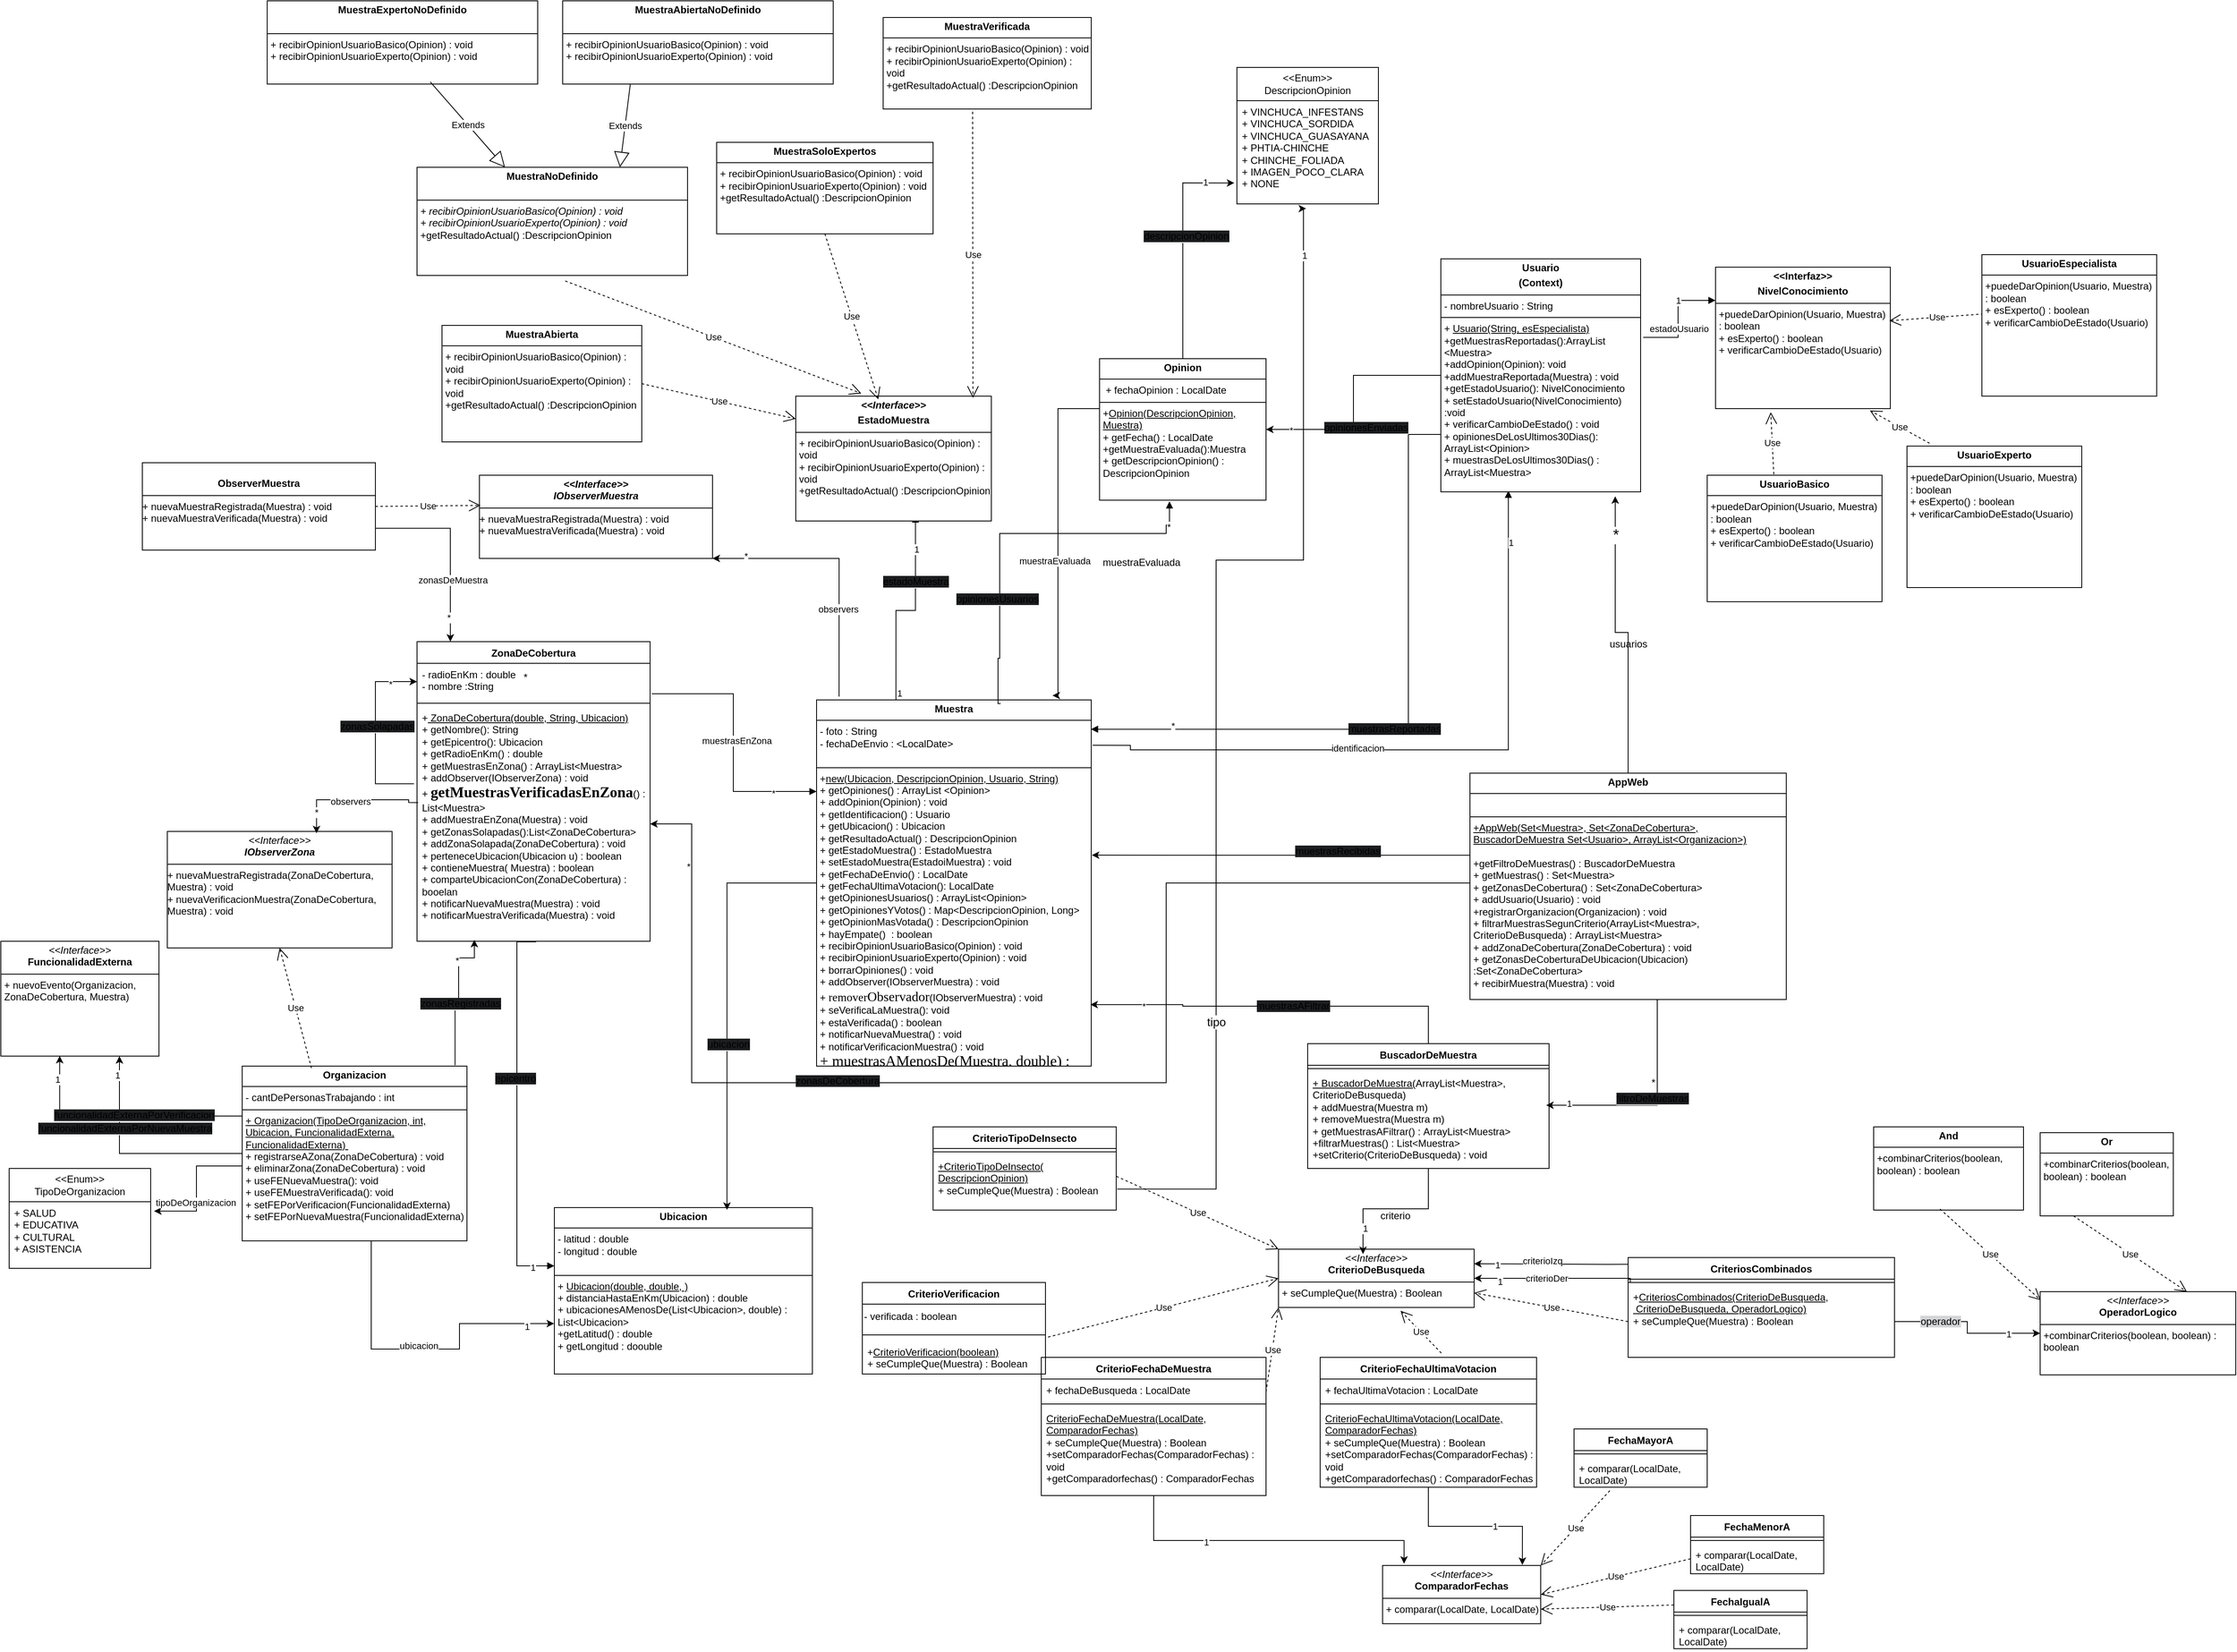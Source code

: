 <mxfile version="27.1.6">
  <diagram name="Page-1" id="jhfdqh-tyM7XpAsOEEpZ">
    <mxGraphModel dx="2906" dy="1693" grid="1" gridSize="10" guides="1" tooltips="1" connect="1" arrows="1" fold="1" page="1" pageScale="1" pageWidth="850" pageHeight="1100" math="0" shadow="0">
      <root>
        <mxCell id="0" />
        <mxCell id="1" parent="0" />
        <mxCell id="9-LwFYGygXgiJbXCrmx1-87" style="edgeStyle=orthogonalEdgeStyle;rounded=0;orthogonalLoop=1;jettySize=auto;html=1;exitX=0.082;exitY=-0.009;exitDx=0;exitDy=0;exitPerimeter=0;entryX=1;entryY=1;entryDx=0;entryDy=0;" edge="1" parent="1" source="4gVouVSnkJ0AU-x3zaor-5" target="9-LwFYGygXgiJbXCrmx1-84">
          <mxGeometry relative="1" as="geometry">
            <mxPoint x="-110" y="-80" as="targetPoint" />
            <Array as="points">
              <mxPoint x="7" y="-80" />
            </Array>
          </mxGeometry>
        </mxCell>
        <mxCell id="9-LwFYGygXgiJbXCrmx1-88" value="observers" style="edgeLabel;html=1;align=center;verticalAlign=middle;resizable=0;points=[];" vertex="1" connectable="0" parent="9-LwFYGygXgiJbXCrmx1-87">
          <mxGeometry x="-0.332" y="1" relative="1" as="geometry">
            <mxPoint y="1" as="offset" />
          </mxGeometry>
        </mxCell>
        <mxCell id="9-LwFYGygXgiJbXCrmx1-89" value="*" style="edgeLabel;html=1;align=center;verticalAlign=middle;resizable=0;points=[];" vertex="1" connectable="0" parent="9-LwFYGygXgiJbXCrmx1-87">
          <mxGeometry x="0.751" y="-3" relative="1" as="geometry">
            <mxPoint as="offset" />
          </mxGeometry>
        </mxCell>
        <mxCell id="4gVouVSnkJ0AU-x3zaor-5" value="&lt;p style=&quot;margin:0px;margin-top:4px;text-align:center;&quot;&gt;&lt;b&gt;Muestra&lt;/b&gt;&lt;/p&gt;&lt;hr size=&quot;1&quot; style=&quot;border-style:solid;&quot;&gt;&lt;p style=&quot;margin:0px;margin-left:4px;&quot;&gt;&lt;span style=&quot;background-color: transparent; color: light-dark(rgb(0, 0, 0), rgb(255, 255, 255));&quot;&gt;- foto : String&lt;/span&gt;&lt;/p&gt;&lt;p style=&quot;margin:0px;margin-left:4px;&quot;&gt;&lt;span style=&quot;background-color: transparent; color: light-dark(rgb(0, 0, 0), rgb(255, 255, 255));&quot;&gt;- fechaDeEnvio : &amp;lt;LocalDate&amp;gt;&lt;/span&gt;&lt;/p&gt;&lt;p style=&quot;margin:0px;margin-left:4px;&quot;&gt;&lt;br&gt;&lt;/p&gt;&lt;hr size=&quot;1&quot; style=&quot;border-style:solid;&quot;&gt;&lt;p style=&quot;margin:0px;margin-left:4px;&quot;&gt;+&lt;u&gt;new(Ubicacion, DescripcionOpinion, Usuario, String)&lt;/u&gt;&lt;/p&gt;&lt;p style=&quot;margin:0px;margin-left:4px;&quot;&gt;+ getOpiniones() : Array&lt;span style=&quot;background-color: transparent; color: light-dark(rgb(0, 0, 0), rgb(255, 255, 255));&quot;&gt;List &amp;lt;Opinion&amp;gt;&lt;/span&gt;&lt;/p&gt;&lt;p style=&quot;margin:0px;margin-left:4px;&quot;&gt;&lt;span style=&quot;background-color: transparent; color: light-dark(rgb(0, 0, 0), rgb(255, 255, 255));&quot;&gt;+ addOpinion(Opinion) : void&lt;/span&gt;&lt;/p&gt;&lt;p style=&quot;margin:0px;margin-left:4px;&quot;&gt;&lt;span style=&quot;background-color: transparent; color: light-dark(rgb(0, 0, 0), rgb(255, 255, 255));&quot;&gt;+ getIdentificacion() : Usuario&lt;/span&gt;&lt;/p&gt;&lt;p style=&quot;margin:0px;margin-left:4px;&quot;&gt;&lt;span style=&quot;background-color: transparent; color: light-dark(rgb(0, 0, 0), rgb(255, 255, 255));&quot;&gt;+ getUbicacion() : Ubicacion&lt;/span&gt;&lt;/p&gt;&lt;p style=&quot;margin:0px;margin-left:4px;&quot;&gt;+ getResultadoActual() :&amp;nbsp;&lt;span style=&quot;background-color: transparent; color: light-dark(rgb(0, 0, 0), rgb(255, 255, 255));&quot;&gt;DescripcionOpinion&lt;/span&gt;&lt;/p&gt;&lt;p style=&quot;margin:0px;margin-left:4px;&quot;&gt;&lt;span style=&quot;background-color: transparent; color: light-dark(rgb(0, 0, 0), rgb(255, 255, 255));&quot;&gt;+ getEstadoMuestra() : EstadoMuestra&lt;/span&gt;&lt;/p&gt;&lt;p style=&quot;margin:0px;margin-left:4px;&quot;&gt;&lt;span style=&quot;background-color: transparent; color: light-dark(rgb(0, 0, 0), rgb(255, 255, 255));&quot;&gt;+ setEstadoMuestra(EstadoiMuestra) : void&lt;/span&gt;&lt;/p&gt;&lt;p style=&quot;margin:0px;margin-left:4px;&quot;&gt;+ getFechaDeEnvio() : LocalDate&lt;/p&gt;&lt;p style=&quot;margin:0px;margin-left:4px;&quot;&gt;+ getFechaUltimaVotacion(): LocalDate&lt;/p&gt;&lt;p style=&quot;margin:0px;margin-left:4px;&quot;&gt;+ getOpinionesUsuarios() : ArrayList&amp;lt;Opinion&amp;gt;&lt;/p&gt;&lt;p style=&quot;margin:0px;margin-left:4px;&quot;&gt;+ getOpinionesYVotos() : Map&amp;lt;DescripcionOpinion, Long&amp;gt;&lt;/p&gt;&lt;p style=&quot;margin:0px;margin-left:4px;&quot;&gt;+ getOpinionMasVotada() : DescripcionOpinion&lt;/p&gt;&lt;p style=&quot;margin:0px;margin-left:4px;&quot;&gt;+ hayEmpate()&amp;nbsp; : boolean&lt;/p&gt;&lt;p style=&quot;margin:0px;margin-left:4px;&quot;&gt;+ recibirOpinionUsuarioBasico(Opinion) : void&lt;/p&gt;&lt;p style=&quot;margin:0px;margin-left:4px;&quot;&gt;+ recibirOpinionUsuarioExperto(Opinion) : void&lt;/p&gt;&lt;p style=&quot;margin:0px;margin-left:4px;&quot;&gt;+ borrarOpiniones() : void&lt;/p&gt;&lt;p style=&quot;margin: 0px 0px 0px 4px;&quot;&gt;+ addObserver(IObserverMuestra) : void&lt;/p&gt;&lt;p style=&quot;margin: 0px 0px 0px 4px;&quot;&gt;+ &lt;font face=&quot;Comic Sans MS&quot; style=&quot;font-size: 14px;&quot;&gt;remover&lt;/font&gt;&lt;span style=&quot;background-color: transparent; color: light-dark(rgb(0, 0, 0), rgb(255, 255, 255));&quot;&gt;&lt;font face=&quot;Comic Sans MS&quot; size=&quot;3&quot;&gt;Observador&lt;/font&gt;(IObserverMuestra) : void&lt;/span&gt;&lt;/p&gt;&lt;p style=&quot;margin: 0px 0px 0px 4px;&quot;&gt;+ seVerificaLaMuestra(): void&lt;/p&gt;&lt;p style=&quot;margin: 0px 0px 0px 4px;&quot;&gt;+ estaVerificada() : boolean&lt;/p&gt;&lt;p style=&quot;margin: 0px 0px 0px 4px;&quot;&gt;+ notificarNuevaMuestra() : void&lt;/p&gt;&lt;p style=&quot;margin: 0px 0px 0px 4px;&quot;&gt;+&amp;nbsp;&lt;span style=&quot;background-color: transparent; color: light-dark(rgb(0, 0, 0), rgb(255, 255, 255));&quot;&gt;notificarVerificacionMuestra() : void&lt;/span&gt;&lt;span style=&quot;background-color: transparent; color: light-dark(rgb(0, 0, 0), rgb(255, 255, 255));&quot;&gt;&amp;nbsp;&lt;/span&gt;&lt;/p&gt;&lt;p style=&quot;margin:0px;margin-left:4px;&quot;&gt;&lt;span style=&quot;background-color: transparent; color: light-dark(rgb(0, 0, 0), rgb(255, 255, 255));&quot;&gt;&lt;font face=&quot;Comic Sans MS&quot; style=&quot;font-size: 18px;&quot;&gt;+ muestrasAMenosDe(Muestra, double) : List&amp;lt;Muestra&amp;gt;&lt;/font&gt;&lt;/span&gt;&lt;/p&gt;" style="verticalAlign=top;align=left;overflow=fill;html=1;whiteSpace=wrap;" parent="1" vertex="1">
          <mxGeometry x="-20" y="90" width="330" height="440" as="geometry" />
        </mxCell>
        <mxCell id="4gVouVSnkJ0AU-x3zaor-7" value="&lt;p style=&quot;margin:0px;margin-top:4px;text-align:center;&quot;&gt;&lt;b&gt;UsuarioBasico&lt;/b&gt;&lt;/p&gt;&lt;hr size=&quot;1&quot; style=&quot;border-style:solid;&quot;&gt;&lt;p style=&quot;margin:0px;margin-left:4px;&quot;&gt;&lt;/p&gt;&lt;p style=&quot;margin: 0px 0px 0px 4px;&quot;&gt;+puedeDarOpinion(Usuario, Muestra) : boolean&lt;/p&gt;&lt;p style=&quot;margin: 0px 0px 0px 4px;&quot;&gt;+ esExperto() : boolean&lt;/p&gt;&lt;p style=&quot;margin: 0px 0px 0px 4px;&quot;&gt;+ verificarCambioDeEstado(Usuario)&lt;/p&gt;" style="verticalAlign=top;align=left;overflow=fill;html=1;whiteSpace=wrap;" parent="1" vertex="1">
          <mxGeometry x="1050" y="-180" width="210" height="152" as="geometry" />
        </mxCell>
        <mxCell id="4gVouVSnkJ0AU-x3zaor-8" value="&lt;p style=&quot;margin:0px;margin-top:4px;text-align:center;&quot;&gt;&lt;b&gt;UsuarioExperto&lt;/b&gt;&lt;/p&gt;&lt;hr size=&quot;1&quot; style=&quot;border-style:solid;&quot;&gt;&lt;p style=&quot;margin:0px;margin-left:4px;&quot;&gt;&lt;/p&gt;&lt;p style=&quot;margin: 0px 0px 0px 4px;&quot;&gt;+puedeDarOpinion(Usuario, Muestra) : boolean&lt;/p&gt;&lt;p style=&quot;margin: 0px 0px 0px 4px;&quot;&gt;+ esExperto() : boolean&lt;/p&gt;&lt;p style=&quot;margin: 0px 0px 0px 4px;&quot;&gt;+ verificarCambioDeEstado(Usuario)&lt;/p&gt;" style="verticalAlign=top;align=left;overflow=fill;html=1;whiteSpace=wrap;" parent="1" vertex="1">
          <mxGeometry x="1290" y="-215" width="210" height="170" as="geometry" />
        </mxCell>
        <mxCell id="4gVouVSnkJ0AU-x3zaor-9" value="&lt;p style=&quot;margin:0px;margin-top:4px;text-align:center;&quot;&gt;&lt;b&gt;Opinion&lt;/b&gt;&lt;/p&gt;&lt;hr size=&quot;1&quot; style=&quot;border-style:solid;&quot;&gt;&lt;p style=&quot;margin:0px;margin-left:4px;&quot;&gt;&amp;nbsp;+ fechaOpinion : LocalDate&lt;/p&gt;&lt;hr size=&quot;1&quot; style=&quot;border-style:solid;&quot;&gt;&lt;p style=&quot;margin:0px;margin-left:4px;&quot;&gt;&lt;span style=&quot;background-color: transparent; color: light-dark(rgb(0, 0, 0), rgb(255, 255, 255));&quot;&gt;+&lt;u&gt;Opinion(DescripcionOpinion, Muestra)&lt;/u&gt;&lt;/span&gt;&lt;/p&gt;&lt;p style=&quot;margin:0px;margin-left:4px;&quot;&gt;+ getFecha() : LocalDate&lt;/p&gt;&lt;p style=&quot;margin:0px;margin-left:4px;&quot;&gt;+getMuestraEvaluada():Muestra&lt;/p&gt;&lt;p style=&quot;margin:0px;margin-left:4px;&quot;&gt;+ getDescripcionOpinion() : DescripcionOpinion&lt;/p&gt;" style="verticalAlign=top;align=left;overflow=fill;html=1;whiteSpace=wrap;" parent="1" vertex="1">
          <mxGeometry x="320" y="-320" width="200" height="170" as="geometry" />
        </mxCell>
        <mxCell id="4gVouVSnkJ0AU-x3zaor-12" value="" style="endArrow=block;endFill=1;html=1;edgeStyle=orthogonalEdgeStyle;align=left;verticalAlign=top;rounded=0;entryX=0.338;entryY=0.995;entryDx=0;entryDy=0;entryPerimeter=0;exitX=1.005;exitY=0.124;exitDx=0;exitDy=0;exitPerimeter=0;" parent="1" target="4gVouVSnkJ0AU-x3zaor-44" edge="1" source="4gVouVSnkJ0AU-x3zaor-5">
          <mxGeometry x="-1" relative="1" as="geometry">
            <mxPoint x="357" y="90" as="sourcePoint" />
            <mxPoint x="810" y="-110" as="targetPoint" />
            <Array as="points">
              <mxPoint x="357" y="145" />
              <mxPoint x="357" y="150" />
              <mxPoint x="811" y="150" />
            </Array>
          </mxGeometry>
        </mxCell>
        <mxCell id="9-LwFYGygXgiJbXCrmx1-107" value="identificacion" style="edgeLabel;html=1;align=center;verticalAlign=middle;resizable=0;points=[];" vertex="1" connectable="0" parent="4gVouVSnkJ0AU-x3zaor-12">
          <mxGeometry x="-0.207" y="2" relative="1" as="geometry">
            <mxPoint as="offset" />
          </mxGeometry>
        </mxCell>
        <mxCell id="9-LwFYGygXgiJbXCrmx1-114" value="1" style="edgeLabel;html=1;align=center;verticalAlign=middle;resizable=0;points=[];" vertex="1" connectable="0" parent="4gVouVSnkJ0AU-x3zaor-12">
          <mxGeometry x="0.848" y="-3" relative="1" as="geometry">
            <mxPoint as="offset" />
          </mxGeometry>
        </mxCell>
        <mxCell id="4gVouVSnkJ0AU-x3zaor-21" value="" style="endArrow=block;endFill=1;html=1;edgeStyle=orthogonalEdgeStyle;align=left;verticalAlign=top;rounded=0;exitX=0.67;exitY=0.01;exitDx=0;exitDy=0;exitPerimeter=0;entryX=0.42;entryY=1.008;entryDx=0;entryDy=0;entryPerimeter=0;" parent="1" source="4gVouVSnkJ0AU-x3zaor-5" target="4gVouVSnkJ0AU-x3zaor-9" edge="1">
          <mxGeometry x="-1" relative="1" as="geometry">
            <mxPoint x="200" y="40" as="sourcePoint" />
            <mxPoint x="400" y="-170" as="targetPoint" />
            <Array as="points">
              <mxPoint x="198" y="94" />
              <mxPoint x="198" y="40" />
              <mxPoint x="200" y="40" />
              <mxPoint x="200" y="-110" />
              <mxPoint x="400" y="-110" />
              <mxPoint x="400" y="-120" />
              <mxPoint x="404" y="-120" />
            </Array>
          </mxGeometry>
        </mxCell>
        <mxCell id="9-LwFYGygXgiJbXCrmx1-98" value="&lt;span style=&quot;font-size: 12px; background-color: rgb(27, 29, 30);&quot;&gt;opinionesUsuarios&lt;/span&gt;" style="edgeLabel;html=1;align=center;verticalAlign=middle;resizable=0;points=[];" vertex="1" connectable="0" parent="4gVouVSnkJ0AU-x3zaor-21">
          <mxGeometry x="-0.417" y="3" relative="1" as="geometry">
            <mxPoint y="1" as="offset" />
          </mxGeometry>
        </mxCell>
        <mxCell id="9-LwFYGygXgiJbXCrmx1-99" value="*" style="edgeLabel;html=1;align=center;verticalAlign=middle;resizable=0;points=[];" vertex="1" connectable="0" parent="4gVouVSnkJ0AU-x3zaor-21">
          <mxGeometry x="0.852" y="-3" relative="1" as="geometry">
            <mxPoint y="1" as="offset" />
          </mxGeometry>
        </mxCell>
        <mxCell id="4gVouVSnkJ0AU-x3zaor-25" value="" style="endArrow=block;endFill=1;html=1;edgeStyle=orthogonalEdgeStyle;align=left;verticalAlign=top;rounded=0;exitX=0.006;exitY=0.595;exitDx=0;exitDy=0;exitPerimeter=0;entryX=0.999;entryY=0.08;entryDx=0;entryDy=0;entryPerimeter=0;" parent="1" source="4gVouVSnkJ0AU-x3zaor-44" target="4gVouVSnkJ0AU-x3zaor-5" edge="1">
          <mxGeometry x="-1" relative="1" as="geometry">
            <mxPoint x="619.68" y="136.7" as="sourcePoint" />
            <mxPoint x="350" y="70" as="targetPoint" />
            <Array as="points">
              <mxPoint x="691" y="-229" />
              <mxPoint x="691" y="125" />
            </Array>
          </mxGeometry>
        </mxCell>
        <mxCell id="9-LwFYGygXgiJbXCrmx1-110" value="&lt;span style=&quot;font-size: 12px; background-color: rgb(27, 29, 30);&quot;&gt;muestrasReportadas&lt;/span&gt;" style="edgeLabel;html=1;align=center;verticalAlign=middle;resizable=0;points=[];" vertex="1" connectable="0" parent="4gVouVSnkJ0AU-x3zaor-25">
          <mxGeometry x="0.17" y="2" relative="1" as="geometry">
            <mxPoint x="24" y="-2" as="offset" />
          </mxGeometry>
        </mxCell>
        <mxCell id="9-LwFYGygXgiJbXCrmx1-112" value="*" style="edgeLabel;html=1;align=center;verticalAlign=middle;resizable=0;points=[];" vertex="1" connectable="0" parent="4gVouVSnkJ0AU-x3zaor-25">
          <mxGeometry x="0.762" y="-4" relative="1" as="geometry">
            <mxPoint as="offset" />
          </mxGeometry>
        </mxCell>
        <mxCell id="9-LwFYGygXgiJbXCrmx1-53" style="edgeStyle=orthogonalEdgeStyle;rounded=0;orthogonalLoop=1;jettySize=auto;html=1;entryX=-0.001;entryY=0.697;entryDx=0;entryDy=0;entryPerimeter=0;" edge="1" parent="1" source="4gVouVSnkJ0AU-x3zaor-35" target="4gVouVSnkJ0AU-x3zaor-39">
          <mxGeometry relative="1" as="geometry">
            <mxPoint x="-450" y="840" as="targetPoint" />
            <Array as="points">
              <mxPoint x="-555" y="870" />
              <mxPoint x="-449" y="870" />
              <mxPoint x="-449" y="839" />
            </Array>
          </mxGeometry>
        </mxCell>
        <mxCell id="9-LwFYGygXgiJbXCrmx1-54" value="ubicacion" style="edgeLabel;html=1;align=center;verticalAlign=middle;resizable=0;points=[];" vertex="1" connectable="0" parent="9-LwFYGygXgiJbXCrmx1-53">
          <mxGeometry x="-0.017" y="4" relative="1" as="geometry">
            <mxPoint as="offset" />
          </mxGeometry>
        </mxCell>
        <mxCell id="9-LwFYGygXgiJbXCrmx1-55" value="1" style="edgeLabel;html=1;align=center;verticalAlign=middle;resizable=0;points=[];" vertex="1" connectable="0" parent="9-LwFYGygXgiJbXCrmx1-53">
          <mxGeometry x="0.826" y="-3" relative="1" as="geometry">
            <mxPoint as="offset" />
          </mxGeometry>
        </mxCell>
        <mxCell id="9-LwFYGygXgiJbXCrmx1-75" style="edgeStyle=orthogonalEdgeStyle;rounded=0;orthogonalLoop=1;jettySize=auto;html=1;entryX=0.75;entryY=1;entryDx=0;entryDy=0;" edge="1" parent="1" source="4gVouVSnkJ0AU-x3zaor-35" target="4gVouVSnkJ0AU-x3zaor-70">
          <mxGeometry relative="1" as="geometry" />
        </mxCell>
        <mxCell id="9-LwFYGygXgiJbXCrmx1-76" value="&lt;span style=&quot;font-size: 12px; text-align: left; text-wrap-mode: wrap; background-color: rgb(27, 29, 30);&quot;&gt;funcionalidadExternaPorNuevaMuestra&lt;/span&gt;" style="edgeLabel;html=1;align=center;verticalAlign=middle;resizable=0;points=[];" vertex="1" connectable="0" parent="9-LwFYGygXgiJbXCrmx1-75">
          <mxGeometry x="0.339" y="-6" relative="1" as="geometry">
            <mxPoint y="-1" as="offset" />
          </mxGeometry>
        </mxCell>
        <mxCell id="9-LwFYGygXgiJbXCrmx1-77" value="1" style="edgeLabel;html=1;align=center;verticalAlign=middle;resizable=0;points=[];" vertex="1" connectable="0" parent="9-LwFYGygXgiJbXCrmx1-75">
          <mxGeometry x="0.821" y="3" relative="1" as="geometry">
            <mxPoint y="-1" as="offset" />
          </mxGeometry>
        </mxCell>
        <mxCell id="4gVouVSnkJ0AU-x3zaor-35" value="&lt;p style=&quot;margin:0px;margin-top:4px;text-align:center;&quot;&gt;&lt;b&gt;Organizacion&lt;/b&gt;&lt;/p&gt;&lt;hr size=&quot;1&quot; style=&quot;border-style:solid;&quot;&gt;&lt;p style=&quot;margin:0px;margin-left:4px;&quot;&gt;&lt;span style=&quot;background-color: transparent; color: light-dark(rgb(0, 0, 0), rgb(255, 255, 255));&quot;&gt;- cantDePersonasTrabajando : int&amp;nbsp;&lt;/span&gt;&lt;/p&gt;&lt;hr size=&quot;1&quot; style=&quot;border-style:solid;&quot;&gt;&lt;p style=&quot;margin:0px;margin-left:4px;&quot;&gt;&lt;u&gt;+ Organizacion(TipoDeOrganizacion, int, Ubicacion, FuncionalidadExterna, FuncionalidadExterna)&amp;nbsp;&lt;/u&gt;&lt;/p&gt;&lt;p style=&quot;margin:0px;margin-left:4px;&quot;&gt;+ registrarseAZona(ZonaDeCobertura) : void&amp;nbsp;&lt;/p&gt;&lt;p style=&quot;margin:0px;margin-left:4px;&quot;&gt;+ eliminarZona(ZonaDeCobertura) : void&amp;nbsp;&lt;/p&gt;&lt;p style=&quot;margin:0px;margin-left:4px;&quot;&gt;+ useFENuevaMuestra(): void&lt;/p&gt;&lt;p style=&quot;margin:0px;margin-left:4px;&quot;&gt;+ useFEMuestraVerificada(): void&lt;/p&gt;&lt;p style=&quot;margin:0px;margin-left:4px;&quot;&gt;+ setFE&lt;span style=&quot;background-color: transparent; color: light-dark(rgb(0, 0, 0), rgb(255, 255, 255));&quot;&gt;PorVerificacion(&lt;/span&gt;&lt;span style=&quot;background-color: transparent; color: light-dark(rgb(0, 0, 0), rgb(255, 255, 255)); text-align: center;&quot;&gt;FuncionalidadExterna&lt;/span&gt;&lt;span style=&quot;background-color: transparent; color: light-dark(rgb(0, 0, 0), rgb(255, 255, 255));&quot;&gt;)&lt;/span&gt;&lt;/p&gt;&lt;p style=&quot;margin:0px;margin-left:4px;&quot;&gt;+ setFE&lt;span style=&quot;color: light-dark(rgb(0, 0, 0), rgb(255, 255, 255)); background-color: transparent;&quot;&gt;PorNuevaMuestra(&lt;/span&gt;&lt;span style=&quot;background-color: transparent; color: light-dark(rgb(0, 0, 0), rgb(255, 255, 255)); text-align: center;&quot;&gt;FuncionalidadExterna&lt;/span&gt;&lt;span style=&quot;background-color: transparent; color: light-dark(rgb(0, 0, 0), rgb(255, 255, 255));&quot;&gt;)&lt;/span&gt;&lt;/p&gt;" style="verticalAlign=top;align=left;overflow=fill;html=1;whiteSpace=wrap;" parent="1" vertex="1">
          <mxGeometry x="-710" y="530" width="270" height="210" as="geometry" />
        </mxCell>
        <mxCell id="9-LwFYGygXgiJbXCrmx1-104" style="edgeStyle=orthogonalEdgeStyle;rounded=0;orthogonalLoop=1;jettySize=auto;html=1;entryX=1;entryY=0.5;entryDx=0;entryDy=0;" edge="1" parent="1" source="4gVouVSnkJ0AU-x3zaor-44" target="4gVouVSnkJ0AU-x3zaor-9">
          <mxGeometry relative="1" as="geometry" />
        </mxCell>
        <mxCell id="9-LwFYGygXgiJbXCrmx1-105" value="&lt;span style=&quot;font-size: 12px; background-color: rgb(27, 29, 30);&quot;&gt;opinionesEnviadas&lt;/span&gt;" style="edgeLabel;html=1;align=center;verticalAlign=middle;resizable=0;points=[];" vertex="1" connectable="0" parent="9-LwFYGygXgiJbXCrmx1-104">
          <mxGeometry x="0.271" y="-2" relative="1" as="geometry">
            <mxPoint x="20" as="offset" />
          </mxGeometry>
        </mxCell>
        <mxCell id="9-LwFYGygXgiJbXCrmx1-106" value="*" style="edgeLabel;html=1;align=center;verticalAlign=middle;resizable=0;points=[];" vertex="1" connectable="0" parent="9-LwFYGygXgiJbXCrmx1-104">
          <mxGeometry x="0.786" y="1" relative="1" as="geometry">
            <mxPoint as="offset" />
          </mxGeometry>
        </mxCell>
        <mxCell id="4gVouVSnkJ0AU-x3zaor-44" value="&lt;p style=&quot;margin:0px;margin-top:4px;text-align:center;&quot;&gt;&lt;b&gt;Usuario&lt;/b&gt;&lt;/p&gt;&lt;p style=&quot;margin:0px;margin-top:4px;text-align:center;&quot;&gt;&lt;b&gt;(Context)&lt;/b&gt;&lt;/p&gt;&lt;hr size=&quot;1&quot; style=&quot;border-style:solid;&quot;&gt;&lt;p style=&quot;margin:0px;margin-left:4px;&quot;&gt;- nombreUsuario : String&lt;/p&gt;&lt;hr size=&quot;1&quot; style=&quot;border-style:solid;&quot;&gt;&lt;p style=&quot;margin: 0px 0px 0px 4px;&quot;&gt;+ &lt;u&gt;Usuario(String, esEspecialista)&lt;/u&gt;&lt;/p&gt;&lt;p style=&quot;margin: 0px 0px 0px 4px;&quot;&gt;+getMuestrasReportadas():ArrayList &amp;lt;Muestra&amp;gt;&lt;/p&gt;&lt;p style=&quot;margin: 0px 0px 0px 4px;&quot;&gt;+addOpinion(Opinion): void&lt;/p&gt;&lt;p style=&quot;margin: 0px 0px 0px 4px;&quot;&gt;+addMuestraReportada(Muestra) : void&lt;/p&gt;&lt;p style=&quot;margin: 0px 0px 0px 4px;&quot;&gt;+getEstadoUsuario(): NivelConocimiento&lt;/p&gt;&lt;p style=&quot;margin: 0px 0px 0px 4px;&quot;&gt;+ setEstadoUsuario(NivelConocimiento) :void&lt;/p&gt;&lt;p style=&quot;margin: 0px 0px 0px 4px;&quot;&gt;+ verificarCambioDeEstado() : void&lt;/p&gt;&lt;p style=&quot;margin: 0px 0px 0px 4px;&quot;&gt;+ opinionesDeLosUltimos30Dias(): ArrayList&amp;lt;Opinion&amp;gt;&lt;/p&gt;&lt;p style=&quot;margin: 0px 0px 0px 4px;&quot;&gt;+ muestrasDeLosUltimos30Dias() : ArrayList&amp;lt;Muestra&amp;gt;&lt;/p&gt;&lt;p style=&quot;margin: 0px 0px 0px 4px;&quot;&gt;&lt;br&gt;&lt;/p&gt;&lt;p style=&quot;margin: 0px 0px 0px 4px;&quot;&gt;&lt;br&gt;&lt;/p&gt;&lt;p style=&quot;margin: 0px 0px 0px 4px;&quot;&gt;&lt;br&gt;&lt;/p&gt;" style="verticalAlign=top;align=left;overflow=fill;html=1;whiteSpace=wrap;" parent="1" vertex="1">
          <mxGeometry x="730" y="-440" width="240" height="280" as="geometry" />
        </mxCell>
        <mxCell id="4gVouVSnkJ0AU-x3zaor-45" value="" style="endArrow=block;endFill=1;html=1;edgeStyle=orthogonalEdgeStyle;align=left;verticalAlign=top;rounded=0;entryX=0;entryY=0.235;entryDx=0;entryDy=0;entryPerimeter=0;exitX=1.013;exitY=0.337;exitDx=0;exitDy=0;exitPerimeter=0;" parent="1" source="4gVouVSnkJ0AU-x3zaor-44" target="4gVouVSnkJ0AU-x3zaor-50" edge="1">
          <mxGeometry x="-1" relative="1" as="geometry">
            <mxPoint x="835" y="80" as="sourcePoint" />
            <mxPoint x="995" y="80" as="targetPoint" />
          </mxGeometry>
        </mxCell>
        <mxCell id="9-LwFYGygXgiJbXCrmx1-116" value="1" style="edgeLabel;html=1;align=center;verticalAlign=middle;resizable=0;points=[];" vertex="1" connectable="0" parent="4gVouVSnkJ0AU-x3zaor-45">
          <mxGeometry x="0.321" relative="1" as="geometry">
            <mxPoint as="offset" />
          </mxGeometry>
        </mxCell>
        <mxCell id="9-LwFYGygXgiJbXCrmx1-117" value="estadoUsuario" style="edgeLabel;html=1;align=center;verticalAlign=middle;resizable=0;points=[];" vertex="1" connectable="0" parent="4gVouVSnkJ0AU-x3zaor-45">
          <mxGeometry x="-0.198" y="-1" relative="1" as="geometry">
            <mxPoint as="offset" />
          </mxGeometry>
        </mxCell>
        <mxCell id="4gVouVSnkJ0AU-x3zaor-50" value="&lt;p style=&quot;margin:0px;margin-top:4px;text-align:center;&quot;&gt;&lt;b&gt;&amp;lt;&amp;lt;Interfaz&amp;gt;&amp;gt;&lt;/b&gt;&lt;b&gt;&lt;/b&gt;&lt;/p&gt;&lt;p style=&quot;margin:0px;margin-top:4px;text-align:center;&quot;&gt;&lt;b&gt;NivelConocimiento&lt;/b&gt;&lt;/p&gt;&lt;hr size=&quot;1&quot; style=&quot;border-style:solid;&quot;&gt;&lt;p style=&quot;margin: 0px 0px 0px 4px;&quot;&gt;+puedeDarOpinion(Usuario, Muestra) : boolean&lt;/p&gt;&lt;p style=&quot;margin: 0px 0px 0px 4px;&quot;&gt;+ esExperto() : boolean&lt;/p&gt;&lt;p style=&quot;margin: 0px 0px 0px 4px;&quot;&gt;+ verificarCambioDeEstado(Usuario)&lt;/p&gt;" style="verticalAlign=top;align=left;overflow=fill;html=1;whiteSpace=wrap;" parent="1" vertex="1">
          <mxGeometry x="1060" y="-430" width="210" height="170" as="geometry" />
        </mxCell>
        <mxCell id="4gVouVSnkJ0AU-x3zaor-39" value="&lt;p style=&quot;margin:0px;margin-top:4px;text-align:center;&quot;&gt;&lt;b&gt;Ubicacion&lt;/b&gt;&lt;/p&gt;&lt;hr size=&quot;1&quot; style=&quot;border-style:solid;&quot;&gt;&lt;p style=&quot;margin:0px;margin-left:4px;&quot;&gt;&lt;span style=&quot;background-color: transparent; color: light-dark(rgb(0, 0, 0), rgb(255, 255, 255));&quot;&gt;- latitud : double&amp;nbsp;&lt;/span&gt;&lt;/p&gt;&lt;p style=&quot;margin:0px;margin-left:4px;&quot;&gt;&lt;span style=&quot;background-color: transparent; color: light-dark(rgb(0, 0, 0), rgb(255, 255, 255));&quot;&gt;- longitud : double&lt;/span&gt;&lt;/p&gt;&lt;p style=&quot;margin:0px;margin-left:4px;&quot;&gt;&lt;br&gt;&lt;/p&gt;&lt;hr size=&quot;1&quot; style=&quot;border-style:solid;&quot;&gt;&lt;p style=&quot;margin:0px;margin-left:4px;&quot;&gt;+ &lt;u&gt;Ubicacion(double, double, )&lt;/u&gt;&amp;nbsp;&lt;/p&gt;&lt;p style=&quot;margin:0px;margin-left:4px;&quot;&gt;+ distanciaHastaEnKm(Ubicacion) : double&lt;/p&gt;&lt;p style=&quot;margin:0px;margin-left:4px;&quot;&gt;+ ubicacionesAMenosDe(List&amp;lt;Ubicacion&amp;gt;, double) : List&amp;lt;Ubicacion&amp;gt;&lt;/p&gt;&lt;p style=&quot;margin:0px;margin-left:4px;&quot;&gt;+getLatitud() : double&lt;/p&gt;&lt;p style=&quot;margin:0px;margin-left:4px;&quot;&gt;+ getLongitud : doouble&lt;/p&gt;&lt;p style=&quot;margin:0px;margin-left:4px;&quot;&gt;&lt;br&gt;&lt;/p&gt;" style="verticalAlign=top;align=left;overflow=fill;html=1;whiteSpace=wrap;" parent="1" vertex="1">
          <mxGeometry x="-335" y="700" width="310" height="200" as="geometry" />
        </mxCell>
        <mxCell id="4gVouVSnkJ0AU-x3zaor-56" value="ZonaDeCobertura" style="swimlane;fontStyle=1;align=center;verticalAlign=top;childLayout=stackLayout;horizontal=1;startSize=26;horizontalStack=0;resizeParent=1;resizeParentMax=0;resizeLast=0;collapsible=1;marginBottom=0;whiteSpace=wrap;html=1;" parent="1" vertex="1">
          <mxGeometry x="-500" y="20" width="280" height="360" as="geometry" />
        </mxCell>
        <mxCell id="4gVouVSnkJ0AU-x3zaor-57" value="&lt;div&gt;- radioEnKm : double&lt;/div&gt;&lt;div&gt;- nombre :String&lt;/div&gt;&lt;div&gt;&lt;br&gt;&lt;/div&gt;" style="text;strokeColor=none;fillColor=none;align=left;verticalAlign=top;spacingLeft=4;spacingRight=4;overflow=hidden;rotatable=0;points=[[0,0.5],[1,0.5]];portConstraint=eastwest;whiteSpace=wrap;html=1;" parent="4gVouVSnkJ0AU-x3zaor-56" vertex="1">
          <mxGeometry y="26" width="280" height="44" as="geometry" />
        </mxCell>
        <mxCell id="4gVouVSnkJ0AU-x3zaor-58" value="" style="line;strokeWidth=1;fillColor=none;align=left;verticalAlign=middle;spacingTop=-1;spacingLeft=3;spacingRight=3;rotatable=0;labelPosition=right;points=[];portConstraint=eastwest;strokeColor=inherit;" parent="4gVouVSnkJ0AU-x3zaor-56" vertex="1">
          <mxGeometry y="70" width="280" height="8" as="geometry" />
        </mxCell>
        <mxCell id="4gVouVSnkJ0AU-x3zaor-59" value="&lt;div&gt;+&lt;u&gt;&amp;nbsp;ZonaDeCobertura(double, String, Ubicacion)&lt;/u&gt;&lt;/div&gt;+ getNombre(): String&lt;div&gt;+ getEpicentro(): Ubicacion&lt;/div&gt;&lt;div&gt;+ getRadioEnKm() : double&lt;br&gt;&lt;div&gt;+ getMuestrasEnZona() : ArrayList&amp;lt;Muestra&amp;gt;&lt;/div&gt;&lt;div&gt;+ addObserver(IObserverZona) : void&lt;/div&gt;&lt;div&gt;+ &lt;font style=&quot;font-size: 18px;&quot; face=&quot;Comic Sans MS&quot;&gt;&lt;b style=&quot;&quot;&gt;getMuestrasVerificadasEnZona&lt;/b&gt;&lt;/font&gt;() : List&amp;lt;Muestra&amp;gt;&lt;/div&gt;&lt;div&gt;+ addMuestraEnZona(Muestra) : void&lt;/div&gt;&lt;div&gt;+&amp;nbsp;getZonasSolapadas():List&amp;lt;ZonaDeCobertura&amp;gt;&lt;/div&gt;&lt;/div&gt;&lt;div&gt;+ addZonaSolapada(ZonaDeCobertura) : void&lt;/div&gt;&lt;div&gt;+ perteneceUbicacion(Ubicacion u) : boolean&lt;/div&gt;&lt;div&gt;+ contieneMuestra( Muestra) : boolean&lt;/div&gt;&lt;div&gt;+ comparteUbicacionCon(ZonaDeCobertura) : booelan&lt;/div&gt;&lt;div&gt;+ notificarNuevaMuestra(Muestra) : void&lt;/div&gt;&lt;div&gt;+ notificarMuestraVerificada(Muestra) : void&lt;/div&gt;" style="text;strokeColor=none;fillColor=none;align=left;verticalAlign=top;spacingLeft=4;spacingRight=4;overflow=hidden;rotatable=0;points=[[0,0.5],[1,0.5]];portConstraint=eastwest;whiteSpace=wrap;html=1;" parent="4gVouVSnkJ0AU-x3zaor-56" vertex="1">
          <mxGeometry y="78" width="280" height="282" as="geometry" />
        </mxCell>
        <mxCell id="9-LwFYGygXgiJbXCrmx1-69" style="edgeStyle=orthogonalEdgeStyle;rounded=0;orthogonalLoop=1;jettySize=auto;html=1;entryX=0;entryY=0.5;entryDx=0;entryDy=0;exitX=-0.013;exitY=0.329;exitDx=0;exitDy=0;exitPerimeter=0;" edge="1" parent="4gVouVSnkJ0AU-x3zaor-56" source="4gVouVSnkJ0AU-x3zaor-59" target="4gVouVSnkJ0AU-x3zaor-57">
          <mxGeometry relative="1" as="geometry">
            <Array as="points">
              <mxPoint x="-50" y="171" />
              <mxPoint x="-50" y="48" />
            </Array>
          </mxGeometry>
        </mxCell>
        <mxCell id="9-LwFYGygXgiJbXCrmx1-70" value="&lt;span style=&quot;font-size: 12px; background-color: rgb(27, 29, 30);&quot;&gt;zonasSolapadas&lt;/span&gt;" style="edgeLabel;html=1;align=center;verticalAlign=middle;resizable=0;points=[];" vertex="1" connectable="0" parent="9-LwFYGygXgiJbXCrmx1-69">
          <mxGeometry x="0.055" y="-2" relative="1" as="geometry">
            <mxPoint as="offset" />
          </mxGeometry>
        </mxCell>
        <mxCell id="9-LwFYGygXgiJbXCrmx1-71" value="*" style="edgeLabel;html=1;align=center;verticalAlign=middle;resizable=0;points=[];" vertex="1" connectable="0" parent="9-LwFYGygXgiJbXCrmx1-69">
          <mxGeometry x="0.7" y="-3" relative="1" as="geometry">
            <mxPoint as="offset" />
          </mxGeometry>
        </mxCell>
        <mxCell id="4gVouVSnkJ0AU-x3zaor-61" value="" style="endArrow=block;endFill=1;html=1;edgeStyle=orthogonalEdgeStyle;align=left;verticalAlign=top;rounded=0;entryX=0;entryY=0.25;entryDx=0;entryDy=0;exitX=1.007;exitY=0.831;exitDx=0;exitDy=0;exitPerimeter=0;" parent="1" source="4gVouVSnkJ0AU-x3zaor-57" target="4gVouVSnkJ0AU-x3zaor-5" edge="1">
          <mxGeometry x="-1" relative="1" as="geometry">
            <mxPoint x="-210" y="156" as="sourcePoint" />
            <mxPoint x="53" y="158" as="targetPoint" />
          </mxGeometry>
        </mxCell>
        <mxCell id="9-LwFYGygXgiJbXCrmx1-90" value="muestrasEnZona" style="edgeLabel;html=1;align=center;verticalAlign=middle;resizable=0;points=[];" vertex="1" connectable="0" parent="4gVouVSnkJ0AU-x3zaor-61">
          <mxGeometry x="-0.03" y="4" relative="1" as="geometry">
            <mxPoint y="1" as="offset" />
          </mxGeometry>
        </mxCell>
        <mxCell id="9-LwFYGygXgiJbXCrmx1-91" value="*" style="edgeLabel;html=1;align=center;verticalAlign=middle;resizable=0;points=[];" vertex="1" connectable="0" parent="4gVouVSnkJ0AU-x3zaor-61">
          <mxGeometry x="0.668" y="-2" relative="1" as="geometry">
            <mxPoint as="offset" />
          </mxGeometry>
        </mxCell>
        <mxCell id="4gVouVSnkJ0AU-x3zaor-70" value="&lt;p style=&quot;margin:0px;margin-top:4px;text-align:center;&quot;&gt;&lt;i&gt;&amp;lt;&amp;lt;Interface&amp;gt;&amp;gt;&lt;/i&gt;&lt;br&gt;&lt;b&gt;FuncionalidadExterna&lt;/b&gt;&lt;/p&gt;&lt;hr size=&quot;1&quot; style=&quot;border-style:solid;&quot;&gt;&lt;p style=&quot;margin:0px;margin-left:4px;&quot;&gt;+ nuevoEvento(Organizacion, ZonaDeCobertura, Muestra)&lt;/p&gt;" style="verticalAlign=top;align=left;overflow=fill;html=1;whiteSpace=wrap;" parent="1" vertex="1">
          <mxGeometry x="-1000" y="380" width="190" height="138" as="geometry" />
        </mxCell>
        <mxCell id="4gVouVSnkJ0AU-x3zaor-78" value="BuscadorDeMuestra" style="swimlane;fontStyle=1;align=center;verticalAlign=top;childLayout=stackLayout;horizontal=1;startSize=26;horizontalStack=0;resizeParent=1;resizeParentMax=0;resizeLast=0;collapsible=1;marginBottom=0;whiteSpace=wrap;html=1;" parent="1" vertex="1">
          <mxGeometry x="570" y="503" width="290" height="150" as="geometry" />
        </mxCell>
        <mxCell id="4gVouVSnkJ0AU-x3zaor-80" value="" style="line;strokeWidth=1;fillColor=none;align=left;verticalAlign=middle;spacingTop=-1;spacingLeft=3;spacingRight=3;rotatable=0;labelPosition=right;points=[];portConstraint=eastwest;strokeColor=inherit;" parent="4gVouVSnkJ0AU-x3zaor-78" vertex="1">
          <mxGeometry y="26" width="290" height="8" as="geometry" />
        </mxCell>
        <mxCell id="4gVouVSnkJ0AU-x3zaor-81" value="&lt;div&gt;&lt;u&gt;+ BuscadorDeMuestra(&lt;/u&gt;&lt;span style=&quot;background-color: transparent; color: light-dark(rgb(0, 0, 0), rgb(255, 255, 255));&quot;&gt;ArrayList&amp;lt;Muestra&amp;gt;, CriterioDeBusqueda)&lt;/span&gt;&lt;/div&gt;&lt;div&gt;+ addMuestra(Muestra m)&lt;/div&gt;&lt;div&gt;+ removeMuestra(Muestra m)&lt;/div&gt;&lt;div&gt;+ getMuestrasAFiltrar() :&amp;nbsp;&lt;span style=&quot;background-color: transparent; color: light-dark(rgb(0, 0, 0), rgb(255, 255, 255));&quot;&gt;ArrayList&amp;lt;Muestra&amp;gt;&lt;/span&gt;&lt;/div&gt;+filtrarMuestras() : List&amp;lt;Muestra&amp;gt;&lt;div&gt;+setCriterio(CriterioDeBusqueda) : void&lt;/div&gt;&lt;div&gt;&lt;br&gt;&lt;/div&gt;" style="text;strokeColor=none;fillColor=none;align=left;verticalAlign=top;spacingLeft=4;spacingRight=4;overflow=hidden;rotatable=0;points=[[0,0.5],[1,0.5]];portConstraint=eastwest;whiteSpace=wrap;html=1;" parent="4gVouVSnkJ0AU-x3zaor-78" vertex="1">
          <mxGeometry y="34" width="290" height="116" as="geometry" />
        </mxCell>
        <mxCell id="4gVouVSnkJ0AU-x3zaor-92" value="&lt;p style=&quot;margin:0px;margin-top:4px;text-align:center;&quot;&gt;&lt;i&gt;&amp;lt;&amp;lt;Interface&amp;gt;&amp;gt;&lt;/i&gt;&lt;br&gt;&lt;b&gt;CriterioDeBusqueda&lt;/b&gt;&lt;/p&gt;&lt;hr size=&quot;1&quot; style=&quot;border-style:solid;&quot;&gt;&lt;p style=&quot;margin:0px;margin-left:4px;&quot;&gt;+ seCumpleQue(Muestra) : Boolean&lt;/p&gt;" style="verticalAlign=top;align=left;overflow=fill;html=1;whiteSpace=wrap;" parent="1" vertex="1">
          <mxGeometry x="535" y="750" width="235" height="70" as="geometry" />
        </mxCell>
        <mxCell id="4gVouVSnkJ0AU-x3zaor-93" value="CriterioFechaDeMuestra" style="swimlane;fontStyle=1;align=center;verticalAlign=top;childLayout=stackLayout;horizontal=1;startSize=26;horizontalStack=0;resizeParent=1;resizeParentMax=0;resizeLast=0;collapsible=1;marginBottom=0;whiteSpace=wrap;html=1;" parent="1" vertex="1">
          <mxGeometry x="250" y="880" width="270" height="166" as="geometry" />
        </mxCell>
        <mxCell id="4gVouVSnkJ0AU-x3zaor-94" value="+ fechaDeBusqueda : LocalDate" style="text;strokeColor=none;fillColor=none;align=left;verticalAlign=top;spacingLeft=4;spacingRight=4;overflow=hidden;rotatable=0;points=[[0,0.5],[1,0.5]];portConstraint=eastwest;whiteSpace=wrap;html=1;" parent="4gVouVSnkJ0AU-x3zaor-93" vertex="1">
          <mxGeometry y="26" width="270" height="26" as="geometry" />
        </mxCell>
        <mxCell id="4gVouVSnkJ0AU-x3zaor-95" value="" style="line;strokeWidth=1;fillColor=none;align=left;verticalAlign=middle;spacingTop=-1;spacingLeft=3;spacingRight=3;rotatable=0;labelPosition=right;points=[];portConstraint=eastwest;strokeColor=inherit;" parent="4gVouVSnkJ0AU-x3zaor-93" vertex="1">
          <mxGeometry y="52" width="270" height="8" as="geometry" />
        </mxCell>
        <mxCell id="4gVouVSnkJ0AU-x3zaor-96" value="&lt;div&gt;&lt;u&gt;CriterioFechaDeMuestra(LocalDate, ComparadorFechas)&lt;/u&gt;&lt;/div&gt;+ seCumpleQue(Muestra) : Boolean&lt;div&gt;+setComparadorFechas(ComparadorFechas) : void&lt;/div&gt;&lt;div&gt;+getComparadorfechas() : ComparadorFechas&lt;/div&gt;" style="text;strokeColor=none;fillColor=none;align=left;verticalAlign=top;spacingLeft=4;spacingRight=4;overflow=hidden;rotatable=0;points=[[0,0.5],[1,0.5]];portConstraint=eastwest;whiteSpace=wrap;html=1;" parent="4gVouVSnkJ0AU-x3zaor-93" vertex="1">
          <mxGeometry y="60" width="270" height="106" as="geometry" />
        </mxCell>
        <mxCell id="9-LwFYGygXgiJbXCrmx1-34" style="edgeStyle=orthogonalEdgeStyle;rounded=0;orthogonalLoop=1;jettySize=auto;html=1;entryX=1;entryY=0.25;entryDx=0;entryDy=0;exitX=0.001;exitY=0.068;exitDx=0;exitDy=0;exitPerimeter=0;" edge="1" parent="1" source="4gVouVSnkJ0AU-x3zaor-97" target="4gVouVSnkJ0AU-x3zaor-92">
          <mxGeometry relative="1" as="geometry">
            <mxPoint x="930" y="720" as="sourcePoint" />
            <Array as="points">
              <mxPoint x="930" y="768" />
            </Array>
          </mxGeometry>
        </mxCell>
        <mxCell id="9-LwFYGygXgiJbXCrmx1-125" value="criterioIzq" style="edgeLabel;html=1;align=center;verticalAlign=middle;resizable=0;points=[];" vertex="1" connectable="0" parent="9-LwFYGygXgiJbXCrmx1-34">
          <mxGeometry x="0.111" y="-4" relative="1" as="geometry">
            <mxPoint x="-1" as="offset" />
          </mxGeometry>
        </mxCell>
        <mxCell id="9-LwFYGygXgiJbXCrmx1-128" value="1" style="edgeLabel;html=1;align=center;verticalAlign=middle;resizable=0;points=[];" vertex="1" connectable="0" parent="9-LwFYGygXgiJbXCrmx1-34">
          <mxGeometry x="0.694" y="1" relative="1" as="geometry">
            <mxPoint x="-1" as="offset" />
          </mxGeometry>
        </mxCell>
        <mxCell id="4gVouVSnkJ0AU-x3zaor-97" value="CriteriosCombinados" style="swimlane;fontStyle=1;align=center;verticalAlign=top;childLayout=stackLayout;horizontal=1;startSize=26;horizontalStack=0;resizeParent=1;resizeParentMax=0;resizeLast=0;collapsible=1;marginBottom=0;whiteSpace=wrap;html=1;" parent="1" vertex="1">
          <mxGeometry x="955" y="760" width="320" height="120" as="geometry" />
        </mxCell>
        <mxCell id="4gVouVSnkJ0AU-x3zaor-99" value="" style="line;strokeWidth=1;fillColor=none;align=left;verticalAlign=middle;spacingTop=-1;spacingLeft=3;spacingRight=3;rotatable=0;labelPosition=right;points=[];portConstraint=eastwest;strokeColor=inherit;" parent="4gVouVSnkJ0AU-x3zaor-97" vertex="1">
          <mxGeometry y="26" width="320" height="8" as="geometry" />
        </mxCell>
        <mxCell id="4gVouVSnkJ0AU-x3zaor-100" value="&lt;div&gt;+&lt;u&gt;CriteriosCombinados(CriterioDeBusqueda,&lt;/u&gt;&lt;/div&gt;&lt;div&gt;&lt;u&gt;&amp;nbsp;&lt;span style=&quot;background-color: transparent; color: light-dark(rgb(0, 0, 0), rgb(255, 255, 255));&quot;&gt;CriterioDeBusqueda, OperadorLogico)&lt;/span&gt;&lt;/u&gt;&lt;/div&gt;+ seCumpleQue(Muestra) : Boolean" style="text;strokeColor=none;fillColor=none;align=left;verticalAlign=top;spacingLeft=4;spacingRight=4;overflow=hidden;rotatable=0;points=[[0,0.5],[1,0.5]];portConstraint=eastwest;whiteSpace=wrap;html=1;" parent="4gVouVSnkJ0AU-x3zaor-97" vertex="1">
          <mxGeometry y="34" width="320" height="86" as="geometry" />
        </mxCell>
        <mxCell id="4gVouVSnkJ0AU-x3zaor-107" value="*" style="text;html=1;align=center;verticalAlign=middle;resizable=0;points=[];autosize=1;strokeColor=none;fillColor=none;" parent="1" vertex="1">
          <mxGeometry x="970" y="535" width="30" height="30" as="geometry" />
        </mxCell>
        <mxCell id="4gVouVSnkJ0AU-x3zaor-112" value="criterio" style="text;html=1;align=center;verticalAlign=middle;resizable=0;points=[];autosize=1;strokeColor=none;fillColor=none;" parent="1" vertex="1">
          <mxGeometry x="645" y="695" width="60" height="30" as="geometry" />
        </mxCell>
        <mxCell id="4gVouVSnkJ0AU-x3zaor-113" value="CriterioFechaUltimaVotacion" style="swimlane;fontStyle=1;align=center;verticalAlign=top;childLayout=stackLayout;horizontal=1;startSize=26;horizontalStack=0;resizeParent=1;resizeParentMax=0;resizeLast=0;collapsible=1;marginBottom=0;whiteSpace=wrap;html=1;" parent="1" vertex="1">
          <mxGeometry x="585" y="880" width="260" height="156" as="geometry" />
        </mxCell>
        <mxCell id="4gVouVSnkJ0AU-x3zaor-114" value="+ fechaUltimaVotacion : LocalDate" style="text;strokeColor=none;fillColor=none;align=left;verticalAlign=top;spacingLeft=4;spacingRight=4;overflow=hidden;rotatable=0;points=[[0,0.5],[1,0.5]];portConstraint=eastwest;whiteSpace=wrap;html=1;" parent="4gVouVSnkJ0AU-x3zaor-113" vertex="1">
          <mxGeometry y="26" width="260" height="26" as="geometry" />
        </mxCell>
        <mxCell id="4gVouVSnkJ0AU-x3zaor-115" value="" style="line;strokeWidth=1;fillColor=none;align=left;verticalAlign=middle;spacingTop=-1;spacingLeft=3;spacingRight=3;rotatable=0;labelPosition=right;points=[];portConstraint=eastwest;strokeColor=inherit;" parent="4gVouVSnkJ0AU-x3zaor-113" vertex="1">
          <mxGeometry y="52" width="260" height="8" as="geometry" />
        </mxCell>
        <mxCell id="4gVouVSnkJ0AU-x3zaor-116" value="&lt;div&gt;&lt;u&gt;CriterioFechaUltimaVotacion(LocalDate, ComparadorFechas)&lt;/u&gt;&lt;/div&gt;+ seCumpleQue(Muestra) : Boolean&lt;div&gt;&lt;div&gt;+setComparadorFechas(ComparadorFechas) : void&lt;/div&gt;&lt;div&gt;+getComparadorfechas() : ComparadorFechas&lt;/div&gt;&lt;/div&gt;" style="text;strokeColor=none;fillColor=none;align=left;verticalAlign=top;spacingLeft=4;spacingRight=4;overflow=hidden;rotatable=0;points=[[0,0.5],[1,0.5]];portConstraint=eastwest;whiteSpace=wrap;html=1;" parent="4gVouVSnkJ0AU-x3zaor-113" vertex="1">
          <mxGeometry y="60" width="260" height="96" as="geometry" />
        </mxCell>
        <mxCell id="4gVouVSnkJ0AU-x3zaor-117" value="CriterioTipoDeInsecto" style="swimlane;fontStyle=1;align=center;verticalAlign=top;childLayout=stackLayout;horizontal=1;startSize=26;horizontalStack=0;resizeParent=1;resizeParentMax=0;resizeLast=0;collapsible=1;marginBottom=0;whiteSpace=wrap;html=1;" parent="1" vertex="1">
          <mxGeometry x="120" y="603" width="220" height="100" as="geometry" />
        </mxCell>
        <mxCell id="4gVouVSnkJ0AU-x3zaor-119" value="" style="line;strokeWidth=1;fillColor=none;align=left;verticalAlign=middle;spacingTop=-1;spacingLeft=3;spacingRight=3;rotatable=0;labelPosition=right;points=[];portConstraint=eastwest;strokeColor=inherit;" parent="4gVouVSnkJ0AU-x3zaor-117" vertex="1">
          <mxGeometry y="26" width="220" height="8" as="geometry" />
        </mxCell>
        <mxCell id="4gVouVSnkJ0AU-x3zaor-120" value="&lt;div&gt;&lt;u&gt;+CriterioTipoDeInsecto( DescripcionOpinion)&lt;/u&gt;&lt;/div&gt;+ seCumpleQue(Muestra) : Boolean" style="text;strokeColor=none;fillColor=none;align=left;verticalAlign=top;spacingLeft=4;spacingRight=4;overflow=hidden;rotatable=0;points=[[0,0.5],[1,0.5]];portConstraint=eastwest;whiteSpace=wrap;html=1;" parent="4gVouVSnkJ0AU-x3zaor-117" vertex="1">
          <mxGeometry y="34" width="220" height="66" as="geometry" />
        </mxCell>
        <mxCell id="4gVouVSnkJ0AU-x3zaor-121" value="CriterioVerificacion" style="swimlane;fontStyle=1;align=center;verticalAlign=top;childLayout=stackLayout;horizontal=1;startSize=26;horizontalStack=0;resizeParent=1;resizeParentMax=0;resizeLast=0;collapsible=1;marginBottom=0;whiteSpace=wrap;html=1;" parent="1" vertex="1">
          <mxGeometry x="35" y="790" width="220" height="110" as="geometry" />
        </mxCell>
        <mxCell id="9-LwFYGygXgiJbXCrmx1-50" value="- verificada : boolean" style="text;html=1;align=left;verticalAlign=middle;resizable=0;points=[];autosize=1;strokeColor=none;fillColor=none;" vertex="1" parent="4gVouVSnkJ0AU-x3zaor-121">
          <mxGeometry y="26" width="220" height="30" as="geometry" />
        </mxCell>
        <mxCell id="4gVouVSnkJ0AU-x3zaor-123" value="" style="line;strokeWidth=1;fillColor=none;align=left;verticalAlign=middle;spacingTop=-1;spacingLeft=3;spacingRight=3;rotatable=0;labelPosition=right;points=[];portConstraint=eastwest;strokeColor=inherit;" parent="4gVouVSnkJ0AU-x3zaor-121" vertex="1">
          <mxGeometry y="56" width="220" height="14" as="geometry" />
        </mxCell>
        <mxCell id="4gVouVSnkJ0AU-x3zaor-124" value="&lt;div&gt;+&lt;u&gt;CriterioVerificacion(boolean)&lt;/u&gt;&lt;/div&gt;+ seCumpleQue(Muestra) : Boolean" style="text;strokeColor=none;fillColor=none;align=left;verticalAlign=top;spacingLeft=4;spacingRight=4;overflow=hidden;rotatable=0;points=[[0,0.5],[1,0.5]];portConstraint=eastwest;whiteSpace=wrap;html=1;" parent="4gVouVSnkJ0AU-x3zaor-121" vertex="1">
          <mxGeometry y="70" width="220" height="40" as="geometry" />
        </mxCell>
        <mxCell id="4gVouVSnkJ0AU-x3zaor-125" value="Use" style="endArrow=open;endSize=12;dashed=1;html=1;rounded=0;exitX=1;exitY=0.25;exitDx=0;exitDy=0;entryX=0;entryY=1;entryDx=0;entryDy=0;" parent="1" source="4gVouVSnkJ0AU-x3zaor-93" target="4gVouVSnkJ0AU-x3zaor-92" edge="1">
          <mxGeometry width="160" relative="1" as="geometry">
            <mxPoint x="470" y="780" as="sourcePoint" />
            <mxPoint x="630" y="780" as="targetPoint" />
          </mxGeometry>
        </mxCell>
        <mxCell id="4gVouVSnkJ0AU-x3zaor-126" value="Use" style="endArrow=open;endSize=12;dashed=1;html=1;rounded=0;exitX=0.56;exitY=-0.033;exitDx=0;exitDy=0;entryX=0.624;entryY=1.058;entryDx=0;entryDy=0;exitPerimeter=0;entryPerimeter=0;" parent="1" source="4gVouVSnkJ0AU-x3zaor-113" target="4gVouVSnkJ0AU-x3zaor-92" edge="1">
          <mxGeometry width="160" relative="1" as="geometry">
            <mxPoint x="380" y="802" as="sourcePoint" />
            <mxPoint x="525" y="730" as="targetPoint" />
          </mxGeometry>
        </mxCell>
        <mxCell id="4gVouVSnkJ0AU-x3zaor-127" value="Use" style="endArrow=open;endSize=12;dashed=1;html=1;rounded=0;exitX=1.001;exitY=0.386;exitDx=0;exitDy=0;entryX=0;entryY=0;entryDx=0;entryDy=0;exitPerimeter=0;" parent="1" source="4gVouVSnkJ0AU-x3zaor-120" target="4gVouVSnkJ0AU-x3zaor-92" edge="1">
          <mxGeometry width="160" relative="1" as="geometry">
            <mxPoint x="480" y="862" as="sourcePoint" />
            <mxPoint x="625" y="790" as="targetPoint" />
          </mxGeometry>
        </mxCell>
        <mxCell id="4gVouVSnkJ0AU-x3zaor-128" value="Use" style="endArrow=open;endSize=12;dashed=1;html=1;rounded=0;exitX=1.014;exitY=-0.109;exitDx=0;exitDy=0;entryX=0;entryY=0.5;entryDx=0;entryDy=0;exitPerimeter=0;" parent="1" source="4gVouVSnkJ0AU-x3zaor-124" target="4gVouVSnkJ0AU-x3zaor-92" edge="1">
          <mxGeometry width="160" relative="1" as="geometry">
            <mxPoint x="530" y="892" as="sourcePoint" />
            <mxPoint x="675" y="820" as="targetPoint" />
          </mxGeometry>
        </mxCell>
        <mxCell id="4gVouVSnkJ0AU-x3zaor-129" value="Use" style="endArrow=open;endSize=12;dashed=1;html=1;rounded=0;entryX=1;entryY=0.75;entryDx=0;entryDy=0;exitX=0;exitY=0.5;exitDx=0;exitDy=0;" parent="1" source="4gVouVSnkJ0AU-x3zaor-100" target="4gVouVSnkJ0AU-x3zaor-92" edge="1">
          <mxGeometry width="160" relative="1" as="geometry">
            <mxPoint x="952" y="820" as="sourcePoint" />
            <mxPoint x="765" y="650" as="targetPoint" />
          </mxGeometry>
        </mxCell>
        <mxCell id="4gVouVSnkJ0AU-x3zaor-130" value="Use" style="endArrow=open;endSize=12;dashed=1;html=1;rounded=0;entryX=0;entryY=0.182;entryDx=0;entryDy=0;entryPerimeter=0;exitX=1;exitY=0.5;exitDx=0;exitDy=0;" parent="1" source="4gVouVSnkJ0AU-x3zaor-135" target="4gVouVSnkJ0AU-x3zaor-134" edge="1">
          <mxGeometry width="160" relative="1" as="geometry">
            <mxPoint x="-50" y="-300" as="sourcePoint" />
            <mxPoint x="-10" y="-360" as="targetPoint" />
          </mxGeometry>
        </mxCell>
        <mxCell id="4gVouVSnkJ0AU-x3zaor-131" value="" style="endArrow=block;endFill=1;html=1;edgeStyle=orthogonalEdgeStyle;align=left;verticalAlign=top;rounded=0;exitX=0.289;exitY=0;exitDx=0;exitDy=0;exitPerimeter=0;entryX=0.612;entryY=0.956;entryDx=0;entryDy=0;entryPerimeter=0;" parent="1" source="4gVouVSnkJ0AU-x3zaor-5" target="4gVouVSnkJ0AU-x3zaor-134" edge="1">
          <mxGeometry x="-1" y="-45" relative="1" as="geometry">
            <mxPoint x="90" y="70" as="sourcePoint" />
            <mxPoint x="120" y="-110" as="targetPoint" />
            <mxPoint x="-25" y="40" as="offset" />
          </mxGeometry>
        </mxCell>
        <mxCell id="4gVouVSnkJ0AU-x3zaor-132" value="1" style="edgeLabel;resizable=0;html=1;align=left;verticalAlign=bottom;" parent="4gVouVSnkJ0AU-x3zaor-131" connectable="0" vertex="1">
          <mxGeometry x="-1" relative="1" as="geometry" />
        </mxCell>
        <mxCell id="9-LwFYGygXgiJbXCrmx1-96" value="&lt;span style=&quot;font-size: 12px; background-color: rgb(27, 29, 30);&quot;&gt;estadoMuestra&lt;/span&gt;" style="edgeLabel;html=1;align=center;verticalAlign=middle;resizable=0;points=[];" vertex="1" connectable="0" parent="4gVouVSnkJ0AU-x3zaor-131">
          <mxGeometry x="0.365" relative="1" as="geometry">
            <mxPoint y="1" as="offset" />
          </mxGeometry>
        </mxCell>
        <mxCell id="9-LwFYGygXgiJbXCrmx1-97" value="1" style="edgeLabel;html=1;align=center;verticalAlign=middle;resizable=0;points=[];" vertex="1" connectable="0" parent="4gVouVSnkJ0AU-x3zaor-131">
          <mxGeometry x="0.679" y="-1" relative="1" as="geometry">
            <mxPoint y="1" as="offset" />
          </mxGeometry>
        </mxCell>
        <mxCell id="4gVouVSnkJ0AU-x3zaor-134" value="&lt;p style=&quot;margin:0px;margin-top:4px;text-align:center;&quot;&gt;&lt;b&gt;&lt;i&gt;&amp;lt;&amp;lt;Interface&amp;gt;&amp;gt;&lt;/i&gt;&lt;/b&gt;&lt;/p&gt;&lt;p style=&quot;margin:0px;margin-top:4px;text-align:center;&quot;&gt;&lt;b&gt;EstadoMuestra&lt;/b&gt;&lt;/p&gt;&lt;hr size=&quot;1&quot; style=&quot;border-style:solid;&quot;&gt;&lt;p style=&quot;margin: 0px 0px 0px 4px;&quot;&gt;+ recibirOpinionUsuarioBasico(Opinion) : void&lt;/p&gt;&lt;p style=&quot;margin: 0px 0px 0px 4px;&quot;&gt;&lt;span style=&quot;background-color: transparent; color: light-dark(rgb(0, 0, 0), rgb(255, 255, 255));&quot;&gt;+ recibirOpinionUsuarioExperto(Opinion) : void&lt;/span&gt;&lt;/p&gt;&lt;p style=&quot;margin: 0px 0px 0px 4px;&quot;&gt;&lt;span style=&quot;background-color: transparent; color: light-dark(rgb(0, 0, 0), rgb(255, 255, 255));&quot;&gt;+getResultadoActual() :DescripcionOpinion&lt;/span&gt;&lt;/p&gt;" style="verticalAlign=top;align=left;overflow=fill;html=1;whiteSpace=wrap;" parent="1" vertex="1">
          <mxGeometry x="-45" y="-275" width="235" height="150" as="geometry" />
        </mxCell>
        <mxCell id="4gVouVSnkJ0AU-x3zaor-135" value="&lt;p style=&quot;margin:0px;margin-top:4px;text-align:center;&quot;&gt;&lt;b&gt;MuestraAbierta&lt;/b&gt;&lt;/p&gt;&lt;hr size=&quot;1&quot; style=&quot;border-style:solid;&quot;&gt;&lt;p style=&quot;margin: 0px 0px 0px 4px;&quot;&gt;+ recibirOpinionUsuarioBasico(Opinion) : void&lt;/p&gt;&lt;p style=&quot;margin:0px;margin-left:4px;&quot;&gt;&lt;span style=&quot;background-color: transparent; color: light-dark(rgb(0, 0, 0), rgb(255, 255, 255));&quot;&gt;+ recibirOpinionUsuarioExperto(Opinion) : void&lt;/span&gt;&lt;/p&gt;&lt;p style=&quot;margin:0px;margin-left:4px;&quot;&gt;&lt;span style=&quot;background-color: transparent; color: light-dark(rgb(0, 0, 0), rgb(255, 255, 255));&quot;&gt;+getResultadoActual() :DescripcionOpinion&lt;/span&gt;&lt;/p&gt;&lt;p style=&quot;margin:0px;margin-left:4px;&quot;&gt;&lt;br&gt;&lt;/p&gt;" style="verticalAlign=top;align=left;overflow=fill;html=1;whiteSpace=wrap;" parent="1" vertex="1">
          <mxGeometry x="-470" y="-360" width="240" height="140" as="geometry" />
        </mxCell>
        <mxCell id="4gVouVSnkJ0AU-x3zaor-136" value="&lt;p style=&quot;margin:0px;margin-top:4px;text-align:center;&quot;&gt;&lt;b style=&quot;text-align: left;&quot;&gt;MuestraNoDefinido&lt;/b&gt;&lt;/p&gt;&lt;p style=&quot;margin:0px;margin-left:4px;&quot;&gt;&lt;i&gt;&lt;br&gt;&lt;/i&gt;&lt;/p&gt;&lt;hr size=&quot;1&quot; style=&quot;border-style:solid;&quot;&gt;&lt;p style=&quot;margin: 0px 0px 0px 4px;&quot;&gt;&lt;i&gt;+ recibirOpinionUsuarioBasico(Opinion) : void&lt;/i&gt;&lt;/p&gt;&lt;p style=&quot;margin:0px;margin-left:4px;&quot;&gt;&lt;span style=&quot;background-color: transparent; color: light-dark(rgb(0, 0, 0), rgb(255, 255, 255));&quot;&gt;&lt;i&gt;+ recibirOpinionUsuarioExperto(Opinion) : void&lt;/i&gt;&lt;/span&gt;&lt;/p&gt;&lt;p style=&quot;margin:0px;margin-left:4px;&quot;&gt;+getResultadoActual() :DescripcionOpinion&lt;/p&gt;&lt;p style=&quot;margin:0px;margin-left:4px;&quot;&gt;&lt;br&gt;&lt;/p&gt;" style="verticalAlign=top;align=left;overflow=fill;html=1;whiteSpace=wrap;" parent="1" vertex="1">
          <mxGeometry x="-500" y="-550" width="325" height="130" as="geometry" />
        </mxCell>
        <mxCell id="4gVouVSnkJ0AU-x3zaor-137" value="&lt;p style=&quot;margin:0px;margin-top:4px;text-align:center;&quot;&gt;&lt;b style=&quot;text-align: left;&quot;&gt;MuestraSoloExpertos&lt;/b&gt;&lt;/p&gt;&lt;hr size=&quot;1&quot; style=&quot;border-style:solid;&quot;&gt;&lt;p style=&quot;margin: 0px 0px 0px 4px;&quot;&gt;+ recibirOpinionUsuarioBasico(Opinion) : void&lt;/p&gt;&lt;p style=&quot;margin:0px;margin-left:4px;&quot;&gt;&lt;span style=&quot;background-color: transparent; color: light-dark(rgb(0, 0, 0), rgb(255, 255, 255));&quot;&gt;+ recibirOpinionUsuarioExperto(Opinion) : void&lt;/span&gt;&lt;/p&gt;&lt;p style=&quot;margin:0px;margin-left:4px;&quot;&gt;+getResultadoActual() :DescripcionOpinion&lt;/p&gt;" style="verticalAlign=top;align=left;overflow=fill;html=1;whiteSpace=wrap;" parent="1" vertex="1">
          <mxGeometry x="-140" y="-580" width="260" height="110" as="geometry" />
        </mxCell>
        <mxCell id="4gVouVSnkJ0AU-x3zaor-140" value="Use" style="endArrow=open;endSize=12;dashed=1;html=1;rounded=0;entryX=0.335;entryY=-0.022;entryDx=0;entryDy=0;entryPerimeter=0;exitX=0.548;exitY=1.051;exitDx=0;exitDy=0;exitPerimeter=0;" parent="1" source="4gVouVSnkJ0AU-x3zaor-136" target="4gVouVSnkJ0AU-x3zaor-134" edge="1">
          <mxGeometry width="160" relative="1" as="geometry">
            <mxPoint y="-270" as="sourcePoint" />
            <mxPoint x="97" y="-160" as="targetPoint" />
          </mxGeometry>
        </mxCell>
        <mxCell id="4gVouVSnkJ0AU-x3zaor-141" value="Use" style="endArrow=open;endSize=12;dashed=1;html=1;rounded=0;entryX=0.422;entryY=0.026;entryDx=0;entryDy=0;exitX=0.5;exitY=1;exitDx=0;exitDy=0;entryPerimeter=0;" parent="1" source="4gVouVSnkJ0AU-x3zaor-137" target="4gVouVSnkJ0AU-x3zaor-134" edge="1">
          <mxGeometry width="160" relative="1" as="geometry">
            <mxPoint x="110" y="-240" as="sourcePoint" />
            <mxPoint x="207" y="-130" as="targetPoint" />
          </mxGeometry>
        </mxCell>
        <mxCell id="4gVouVSnkJ0AU-x3zaor-142" value="Use" style="endArrow=open;endSize=12;dashed=1;html=1;rounded=0;entryX=0.906;entryY=0.014;entryDx=0;entryDy=0;entryPerimeter=0;exitX=0.43;exitY=1.029;exitDx=0;exitDy=0;exitPerimeter=0;" parent="1" source="M6yZWWiPBZhKFrmVR2Pp-8" target="4gVouVSnkJ0AU-x3zaor-134" edge="1">
          <mxGeometry width="160" relative="1" as="geometry">
            <mxPoint x="235" y="-312.5" as="sourcePoint" />
            <mxPoint x="377" y="-70" as="targetPoint" />
          </mxGeometry>
        </mxCell>
        <mxCell id="M6yZWWiPBZhKFrmVR2Pp-3" value="&amp;lt;&amp;lt;Enum&amp;gt;&amp;gt;&lt;div&gt;DescripcionOpinion&lt;/div&gt;" style="swimlane;fontStyle=0;childLayout=stackLayout;horizontal=1;startSize=40;fillColor=none;horizontalStack=0;resizeParent=1;resizeParentMax=0;resizeLast=0;collapsible=1;marginBottom=0;whiteSpace=wrap;html=1;" parent="1" vertex="1">
          <mxGeometry x="485" y="-670" width="170" height="164" as="geometry" />
        </mxCell>
        <mxCell id="M6yZWWiPBZhKFrmVR2Pp-4" value="+ VINCHUCA_INFESTANS&lt;div&gt;+ VINCHUCA_SORDIDA&lt;/div&gt;&lt;div&gt;+ VINCHUCA_GUASAYANA&lt;/div&gt;&lt;div&gt;+ PHTIA-CHINCHE&lt;/div&gt;&lt;div&gt;+ CHINCHE_FOLIADA&lt;/div&gt;&lt;div&gt;+ IMAGEN_POCO_CLARA&lt;/div&gt;&lt;div&gt;+ NONE&lt;/div&gt;" style="text;strokeColor=none;fillColor=none;align=left;verticalAlign=top;spacingLeft=4;spacingRight=4;overflow=hidden;rotatable=0;points=[[0,0.5],[1,0.5]];portConstraint=eastwest;whiteSpace=wrap;html=1;" parent="M6yZWWiPBZhKFrmVR2Pp-3" vertex="1">
          <mxGeometry y="40" width="170" height="124" as="geometry" />
        </mxCell>
        <mxCell id="M6yZWWiPBZhKFrmVR2Pp-8" value="&lt;p style=&quot;margin:0px;margin-top:4px;text-align:center;&quot;&gt;&lt;b style=&quot;text-align: left;&quot;&gt;MuestraVerificada&lt;/b&gt;&lt;/p&gt;&lt;hr size=&quot;1&quot; style=&quot;border-style:solid;&quot;&gt;&lt;p style=&quot;margin: 0px 0px 0px 4px;&quot;&gt;+ recibirOpinionUsuarioBasico(Opinion) : void&lt;/p&gt;&lt;p style=&quot;margin:0px;margin-left:4px;&quot;&gt;&lt;span style=&quot;background-color: transparent; color: light-dark(rgb(0, 0, 0), rgb(255, 255, 255));&quot;&gt;+ recibirOpinionUsuarioExperto(Opinion) : void&lt;/span&gt;&lt;/p&gt;&lt;p style=&quot;margin:0px;margin-left:4px;&quot;&gt;&lt;span style=&quot;background-color: transparent; color: light-dark(rgb(0, 0, 0), rgb(255, 255, 255));&quot;&gt;+getResultadoActual() :DescripcionOpinion&lt;/span&gt;&lt;/p&gt;" style="verticalAlign=top;align=left;overflow=fill;html=1;whiteSpace=wrap;" parent="1" vertex="1">
          <mxGeometry x="60" y="-730" width="250" height="110" as="geometry" />
        </mxCell>
        <mxCell id="M6yZWWiPBZhKFrmVR2Pp-9" value="Use" style="endArrow=open;endSize=12;dashed=1;html=1;rounded=0;exitX=0.381;exitY=-0.007;exitDx=0;exitDy=0;entryX=0.316;entryY=1.026;entryDx=0;entryDy=0;entryPerimeter=0;exitPerimeter=0;" parent="1" source="4gVouVSnkJ0AU-x3zaor-7" target="4gVouVSnkJ0AU-x3zaor-50" edge="1">
          <mxGeometry width="160" relative="1" as="geometry">
            <mxPoint x="940" y="230" as="sourcePoint" />
            <mxPoint x="1100" y="230" as="targetPoint" />
          </mxGeometry>
        </mxCell>
        <mxCell id="M6yZWWiPBZhKFrmVR2Pp-10" value="Use" style="endArrow=open;endSize=12;dashed=1;html=1;rounded=0;exitX=0.129;exitY=-0.02;exitDx=0;exitDy=0;entryX=0.883;entryY=1.013;entryDx=0;entryDy=0;exitPerimeter=0;entryPerimeter=0;" parent="1" source="4gVouVSnkJ0AU-x3zaor-8" target="4gVouVSnkJ0AU-x3zaor-50" edge="1">
          <mxGeometry width="160" relative="1" as="geometry">
            <mxPoint x="1090" y="400" as="sourcePoint" />
            <mxPoint x="1195" y="250" as="targetPoint" />
          </mxGeometry>
        </mxCell>
        <mxCell id="M6yZWWiPBZhKFrmVR2Pp-11" value="Use" style="endArrow=open;endSize=12;dashed=1;html=1;rounded=0;exitX=0.009;exitY=0.419;exitDx=0;exitDy=0;entryX=0.994;entryY=0.379;entryDx=0;entryDy=0;entryPerimeter=0;exitPerimeter=0;" parent="1" source="9-LwFYGygXgiJbXCrmx1-119" target="4gVouVSnkJ0AU-x3zaor-50" edge="1">
          <mxGeometry width="160" relative="1" as="geometry">
            <mxPoint x="1360" y="-370" as="sourcePoint" />
            <mxPoint x="1375" y="210" as="targetPoint" />
            <Array as="points" />
          </mxGeometry>
        </mxCell>
        <mxCell id="M6yZWWiPBZhKFrmVR2Pp-13" value="" style="endArrow=block;endFill=1;html=1;edgeStyle=orthogonalEdgeStyle;align=left;verticalAlign=top;rounded=0;entryX=0;entryY=0.35;entryDx=0;entryDy=0;entryPerimeter=0;exitX=0.511;exitY=1.002;exitDx=0;exitDy=0;exitPerimeter=0;" parent="1" source="4gVouVSnkJ0AU-x3zaor-59" target="4gVouVSnkJ0AU-x3zaor-39" edge="1">
          <mxGeometry x="-1" relative="1" as="geometry">
            <mxPoint x="-335" y="400" as="sourcePoint" />
            <mxPoint x="20" y="470" as="targetPoint" />
            <Array as="points">
              <mxPoint x="-357" y="380" />
              <mxPoint x="-380" y="380" />
              <mxPoint x="-380" y="770" />
            </Array>
          </mxGeometry>
        </mxCell>
        <mxCell id="9-LwFYGygXgiJbXCrmx1-57" value="&lt;span style=&quot;font-size: 12px; background-color: rgb(27, 29, 30);&quot;&gt;epicentro&lt;/span&gt;" style="edgeLabel;html=1;align=center;verticalAlign=middle;resizable=0;points=[];" vertex="1" connectable="0" parent="M6yZWWiPBZhKFrmVR2Pp-13">
          <mxGeometry x="-0.181" y="-2" relative="1" as="geometry">
            <mxPoint as="offset" />
          </mxGeometry>
        </mxCell>
        <mxCell id="9-LwFYGygXgiJbXCrmx1-58" value="1" style="edgeLabel;html=1;align=center;verticalAlign=middle;resizable=0;points=[];" vertex="1" connectable="0" parent="M6yZWWiPBZhKFrmVR2Pp-13">
          <mxGeometry x="0.89" y="-2" relative="1" as="geometry">
            <mxPoint x="-1" as="offset" />
          </mxGeometry>
        </mxCell>
        <mxCell id="M6yZWWiPBZhKFrmVR2Pp-17" value="*" style="text;html=1;align=center;verticalAlign=middle;resizable=0;points=[];autosize=1;strokeColor=none;fillColor=none;" parent="1" vertex="1">
          <mxGeometry x="-385" y="48" width="30" height="30" as="geometry" />
        </mxCell>
        <mxCell id="M6yZWWiPBZhKFrmVR2Pp-20" value="&amp;lt;&amp;lt;Enum&amp;gt;&amp;gt;&lt;div&gt;TipoDeOrganizacion&lt;/div&gt;" style="swimlane;fontStyle=0;childLayout=stackLayout;horizontal=1;startSize=40;fillColor=none;horizontalStack=0;resizeParent=1;resizeParentMax=0;resizeLast=0;collapsible=1;marginBottom=0;whiteSpace=wrap;html=1;" parent="1" vertex="1">
          <mxGeometry x="-990" y="653" width="170" height="120" as="geometry" />
        </mxCell>
        <mxCell id="M6yZWWiPBZhKFrmVR2Pp-21" value="+ SALUD&lt;div&gt;+ EDUCATIVA&lt;/div&gt;&lt;div&gt;+ CULTURAL&lt;/div&gt;&lt;div&gt;+ ASISTENCIA&lt;/div&gt;" style="text;strokeColor=none;fillColor=none;align=left;verticalAlign=top;spacingLeft=4;spacingRight=4;overflow=hidden;rotatable=0;points=[[0,0.5],[1,0.5]];portConstraint=eastwest;whiteSpace=wrap;html=1;" parent="M6yZWWiPBZhKFrmVR2Pp-20" vertex="1">
          <mxGeometry y="40" width="170" height="80" as="geometry" />
        </mxCell>
        <mxCell id="M6yZWWiPBZhKFrmVR2Pp-33" value="&lt;p style=&quot;margin:0px;margin-top:4px;text-align:center;&quot;&gt;&lt;i&gt;&amp;lt;&amp;lt;Interface&amp;gt;&amp;gt;&lt;/i&gt;&lt;br&gt;&lt;b&gt;OperadorLogico&lt;/b&gt;&lt;/p&gt;&lt;hr size=&quot;1&quot; style=&quot;border-style:solid;&quot;&gt;&lt;p style=&quot;margin:0px;margin-left:4px;&quot;&gt;+combinarCriterios(boolean, boolean) : boolean&lt;/p&gt;" style="verticalAlign=top;align=left;overflow=fill;html=1;whiteSpace=wrap;" parent="1" vertex="1">
          <mxGeometry x="1450" y="801" width="235" height="100" as="geometry" />
        </mxCell>
        <mxCell id="M6yZWWiPBZhKFrmVR2Pp-34" style="edgeStyle=orthogonalEdgeStyle;rounded=0;orthogonalLoop=1;jettySize=auto;html=1;entryX=0;entryY=0.5;entryDx=0;entryDy=0;" parent="1" source="4gVouVSnkJ0AU-x3zaor-100" target="M6yZWWiPBZhKFrmVR2Pp-33" edge="1">
          <mxGeometry relative="1" as="geometry" />
        </mxCell>
        <mxCell id="9-LwFYGygXgiJbXCrmx1-120" value="&lt;span style=&quot;font-size: 12px; background-color: rgb(211, 213, 214);&quot;&gt;operador&lt;/span&gt;" style="edgeLabel;html=1;align=center;verticalAlign=middle;resizable=0;points=[];" vertex="1" connectable="0" parent="M6yZWWiPBZhKFrmVR2Pp-34">
          <mxGeometry x="-0.423" relative="1" as="geometry">
            <mxPoint as="offset" />
          </mxGeometry>
        </mxCell>
        <mxCell id="9-LwFYGygXgiJbXCrmx1-121" value="1" style="edgeLabel;html=1;align=center;verticalAlign=middle;resizable=0;points=[];" vertex="1" connectable="0" parent="M6yZWWiPBZhKFrmVR2Pp-34">
          <mxGeometry x="0.593" y="-1" relative="1" as="geometry">
            <mxPoint as="offset" />
          </mxGeometry>
        </mxCell>
        <mxCell id="M6yZWWiPBZhKFrmVR2Pp-36" value="&lt;p style=&quot;margin:0px;margin-top:4px;text-align:center;&quot;&gt;&lt;b&gt;And&lt;/b&gt;&lt;/p&gt;&lt;hr size=&quot;1&quot; style=&quot;border-style:solid;&quot;&gt;&lt;p style=&quot;margin:0px;margin-left:4px;&quot;&gt;+combinarCriterios(boolean, boolean) : boolean&lt;/p&gt;" style="verticalAlign=top;align=left;overflow=fill;html=1;whiteSpace=wrap;" parent="1" vertex="1">
          <mxGeometry x="1250" y="603" width="180" height="100" as="geometry" />
        </mxCell>
        <mxCell id="M6yZWWiPBZhKFrmVR2Pp-39" value="&lt;p style=&quot;margin:0px;margin-top:4px;text-align:center;&quot;&gt;&lt;b&gt;Or&lt;/b&gt;&lt;/p&gt;&lt;hr size=&quot;1&quot; style=&quot;border-style:solid;&quot;&gt;&lt;p style=&quot;margin:0px;margin-left:4px;&quot;&gt;+combinarCriterios(boolean, boolean) : boolean&lt;/p&gt;" style="verticalAlign=top;align=left;overflow=fill;html=1;whiteSpace=wrap;" parent="1" vertex="1">
          <mxGeometry x="1450" y="610" width="160" height="100" as="geometry" />
        </mxCell>
        <mxCell id="M6yZWWiPBZhKFrmVR2Pp-40" value="Use" style="endArrow=open;endSize=12;dashed=1;html=1;rounded=0;exitX=0.443;exitY=0.987;exitDx=0;exitDy=0;exitPerimeter=0;entryX=0.003;entryY=0.102;entryDx=0;entryDy=0;entryPerimeter=0;" parent="1" source="M6yZWWiPBZhKFrmVR2Pp-36" target="M6yZWWiPBZhKFrmVR2Pp-33" edge="1">
          <mxGeometry width="160" relative="1" as="geometry">
            <mxPoint x="1080" y="740" as="sourcePoint" />
            <mxPoint x="1240" y="740" as="targetPoint" />
          </mxGeometry>
        </mxCell>
        <mxCell id="M6yZWWiPBZhKFrmVR2Pp-41" value="Use" style="endArrow=open;endSize=12;dashed=1;html=1;rounded=0;exitX=0.25;exitY=1;exitDx=0;exitDy=0;entryX=0.75;entryY=0;entryDx=0;entryDy=0;" parent="1" source="M6yZWWiPBZhKFrmVR2Pp-39" target="M6yZWWiPBZhKFrmVR2Pp-33" edge="1">
          <mxGeometry width="160" relative="1" as="geometry">
            <mxPoint x="1230" y="790" as="sourcePoint" />
            <mxPoint x="1350" y="890" as="targetPoint" />
          </mxGeometry>
        </mxCell>
        <mxCell id="re2PRlUAte_TGJI0gN5F-1" style="edgeStyle=orthogonalEdgeStyle;rounded=0;orthogonalLoop=1;jettySize=auto;html=1;entryX=0.859;entryY=-0.012;entryDx=0;entryDy=0;entryPerimeter=0;" parent="1" source="4gVouVSnkJ0AU-x3zaor-9" target="4gVouVSnkJ0AU-x3zaor-5" edge="1">
          <mxGeometry relative="1" as="geometry">
            <Array as="points">
              <mxPoint x="270" y="-260" />
              <mxPoint x="270" y="85" />
            </Array>
          </mxGeometry>
        </mxCell>
        <mxCell id="9-LwFYGygXgiJbXCrmx1-100" value="muestraEvaluada" style="edgeLabel;html=1;align=center;verticalAlign=middle;resizable=0;points=[];" vertex="1" connectable="0" parent="re2PRlUAte_TGJI0gN5F-1">
          <mxGeometry x="0.154" y="-4" relative="1" as="geometry">
            <mxPoint y="1" as="offset" />
          </mxGeometry>
        </mxCell>
        <mxCell id="re2PRlUAte_TGJI0gN5F-2" value="muestraEvaluada" style="text;html=1;align=center;verticalAlign=middle;resizable=0;points=[];autosize=1;strokeColor=none;fillColor=none;" parent="1" vertex="1">
          <mxGeometry x="310" y="-90" width="120" height="30" as="geometry" />
        </mxCell>
        <mxCell id="re2PRlUAte_TGJI0gN5F-5" value="&lt;p style=&quot;margin:0px;margin-top:4px;text-align:center;&quot;&gt;&lt;b style=&quot;text-align: left;&quot;&gt;MuestraAbiertaNoDefinido&lt;/b&gt;&lt;/p&gt;&lt;p style=&quot;margin:0px;margin-left:4px;&quot;&gt;&lt;br&gt;&lt;/p&gt;&lt;hr size=&quot;1&quot; style=&quot;border-style:solid;&quot;&gt;&lt;p style=&quot;margin: 0px 0px 0px 4px;&quot;&gt;+ recibirOpinionUsuarioBasico(Opinion) : void&lt;/p&gt;&lt;p style=&quot;margin:0px;margin-left:4px;&quot;&gt;&lt;span style=&quot;background-color: transparent; color: light-dark(rgb(0, 0, 0), rgb(255, 255, 255));&quot;&gt;+ recibirOpinionUsuarioExperto(Opinion) : void&lt;/span&gt;&lt;/p&gt;&lt;p style=&quot;margin:0px;margin-left:4px;&quot;&gt;&lt;br&gt;&lt;/p&gt;" style="verticalAlign=top;align=left;overflow=fill;html=1;whiteSpace=wrap;" parent="1" vertex="1">
          <mxGeometry x="-325" y="-750" width="325" height="100" as="geometry" />
        </mxCell>
        <mxCell id="re2PRlUAte_TGJI0gN5F-6" value="&lt;p style=&quot;margin:0px;margin-top:4px;text-align:center;&quot;&gt;&lt;b style=&quot;text-align: left;&quot;&gt;MuestraExpertoNoDefinido&lt;/b&gt;&lt;/p&gt;&lt;p style=&quot;margin:0px;margin-left:4px;&quot;&gt;&lt;br&gt;&lt;/p&gt;&lt;hr size=&quot;1&quot; style=&quot;border-style:solid;&quot;&gt;&lt;p style=&quot;margin: 0px 0px 0px 4px;&quot;&gt;+ recibirOpinionUsuarioBasico(Opinion) : void&lt;/p&gt;&lt;p style=&quot;margin:0px;margin-left:4px;&quot;&gt;&lt;span style=&quot;background-color: transparent; color: light-dark(rgb(0, 0, 0), rgb(255, 255, 255));&quot;&gt;+ recibirOpinionUsuarioExperto(Opinion) : void&lt;/span&gt;&lt;/p&gt;&lt;p style=&quot;margin:0px;margin-left:4px;&quot;&gt;&lt;br&gt;&lt;/p&gt;" style="verticalAlign=top;align=left;overflow=fill;html=1;whiteSpace=wrap;" parent="1" vertex="1">
          <mxGeometry x="-680" y="-750" width="325" height="100" as="geometry" />
        </mxCell>
        <mxCell id="re2PRlUAte_TGJI0gN5F-7" value="Extends" style="endArrow=block;endSize=16;endFill=0;html=1;rounded=0;exitX=0.603;exitY=0.974;exitDx=0;exitDy=0;exitPerimeter=0;" parent="1" source="re2PRlUAte_TGJI0gN5F-6" target="4gVouVSnkJ0AU-x3zaor-136" edge="1">
          <mxGeometry width="160" relative="1" as="geometry">
            <mxPoint x="40" y="-410" as="sourcePoint" />
            <mxPoint x="200" y="-410" as="targetPoint" />
          </mxGeometry>
        </mxCell>
        <mxCell id="re2PRlUAte_TGJI0gN5F-8" value="Extends" style="endArrow=block;endSize=16;endFill=0;html=1;rounded=0;exitX=0.25;exitY=1;exitDx=0;exitDy=0;entryX=0.75;entryY=0;entryDx=0;entryDy=0;" parent="1" source="re2PRlUAte_TGJI0gN5F-5" target="4gVouVSnkJ0AU-x3zaor-136" edge="1">
          <mxGeometry width="160" relative="1" as="geometry">
            <mxPoint x="-40" y="-630" as="sourcePoint" />
            <mxPoint x="7" y="-527" as="targetPoint" />
          </mxGeometry>
        </mxCell>
        <mxCell id="9-LwFYGygXgiJbXCrmx1-1" style="edgeStyle=orthogonalEdgeStyle;rounded=0;orthogonalLoop=1;jettySize=auto;html=1;entryX=0.988;entryY=0.345;entryDx=0;entryDy=0;entryPerimeter=0;exitX=0.589;exitY=1.001;exitDx=0;exitDy=0;exitPerimeter=0;" edge="1" parent="1" source="8Hn4y8iX89aVE504_QbP-2" target="4gVouVSnkJ0AU-x3zaor-81">
          <mxGeometry relative="1" as="geometry">
            <mxPoint x="720" y="500" as="targetPoint" />
            <mxPoint x="990" y="480" as="sourcePoint" />
            <Array as="points">
              <mxPoint x="990" y="577" />
            </Array>
          </mxGeometry>
        </mxCell>
        <mxCell id="9-LwFYGygXgiJbXCrmx1-44" value="&lt;span style=&quot;font-size: 12px; background-color: rgb(27, 29, 30);&quot;&gt;filtroDeMuestras&lt;/span&gt;" style="edgeLabel;html=1;align=center;verticalAlign=middle;resizable=0;points=[];" vertex="1" connectable="0" parent="9-LwFYGygXgiJbXCrmx1-1">
          <mxGeometry x="-0.093" y="-6" relative="1" as="geometry">
            <mxPoint y="1" as="offset" />
          </mxGeometry>
        </mxCell>
        <mxCell id="9-LwFYGygXgiJbXCrmx1-45" value="1" style="edgeLabel;html=1;align=center;verticalAlign=middle;resizable=0;points=[];" vertex="1" connectable="0" parent="9-LwFYGygXgiJbXCrmx1-1">
          <mxGeometry x="0.789" y="-2" relative="1" as="geometry">
            <mxPoint as="offset" />
          </mxGeometry>
        </mxCell>
        <mxCell id="8Hn4y8iX89aVE504_QbP-2" value="&lt;p style=&quot;margin:0px;margin-top:4px;text-align:center;&quot;&gt;&lt;b&gt;AppWeb&lt;/b&gt;&lt;/p&gt;&lt;hr size=&quot;1&quot; style=&quot;border-style:solid;&quot;&gt;&lt;p style=&quot;margin:0px;margin-left:4px;&quot;&gt;&lt;br&gt;&lt;/p&gt;&lt;hr size=&quot;1&quot; style=&quot;border-style:solid;&quot;&gt;&lt;p style=&quot;margin:0px;margin-left:4px;&quot;&gt;&lt;u&gt;+AppWeb(Set&amp;lt;Muestra&amp;gt;, Set&amp;lt;ZonaDeCobertura&amp;gt;, BuscadorDeMuestra Set&amp;lt;Usuario&amp;gt;, ArrayList&amp;lt;Organizacion&amp;gt;)&lt;/u&gt;&lt;/p&gt;&lt;p style=&quot;margin:0px;margin-left:4px;&quot;&gt;&lt;br&gt;&lt;/p&gt;&lt;p style=&quot;margin:0px;margin-left:4px;&quot;&gt;+getFiltroDeMuestras() : BuscadorDeMuestra&lt;/p&gt;&lt;p style=&quot;margin:0px;margin-left:4px;&quot;&gt;+ getMuestras() : Set&amp;lt;Muestra&amp;gt;&lt;/p&gt;&lt;p style=&quot;margin:0px;margin-left:4px;&quot;&gt;+ getZonasDeCobertura() : Set&amp;lt;ZonaDeCobertura&amp;gt;&lt;/p&gt;&lt;p style=&quot;margin:0px;margin-left:4px;&quot;&gt;+ addUsuario(Usuario) : void&lt;/p&gt;&lt;p style=&quot;margin:0px;margin-left:4px;&quot;&gt;+registrarOrganizacion(Organizacion) : void&lt;/p&gt;&lt;p style=&quot;margin:0px;margin-left:4px;&quot;&gt;+ filtrarMuestrasSegunCriterio(ArrayList&amp;lt;Muestra&amp;gt;, CriterioDeBusqueda) :&amp;nbsp;&lt;span style=&quot;background-color: transparent; color: light-dark(rgb(0, 0, 0), rgb(255, 255, 255));&quot;&gt;ArrayList&amp;lt;Muestra&amp;gt;&lt;/span&gt;&lt;/p&gt;&lt;p style=&quot;margin:0px;margin-left:4px;&quot;&gt;+ addZonaDeCobertura(ZonaDeCobertura) : void&lt;/p&gt;&lt;p style=&quot;margin:0px;margin-left:4px;&quot;&gt;+ getZonasDeCoberturaDeUbicacion(Ubicacion) :Set&amp;lt;ZonaDeCobertura&amp;gt;&lt;/p&gt;&lt;p style=&quot;margin:0px;margin-left:4px;&quot;&gt;+ recibirMuestra(Muestra) : void&lt;/p&gt;&lt;p style=&quot;margin:0px;margin-left:4px;&quot;&gt;&lt;br&gt;&lt;/p&gt;&lt;p style=&quot;margin:0px;margin-left:4px;&quot;&gt;&lt;br&gt;&lt;/p&gt;&lt;p style=&quot;margin:0px;margin-left:4px;&quot;&gt;&lt;br&gt;&lt;/p&gt;" style="verticalAlign=top;align=left;overflow=fill;html=1;whiteSpace=wrap;" parent="1" vertex="1">
          <mxGeometry x="765" y="178" width="380" height="272" as="geometry" />
        </mxCell>
        <mxCell id="8Hn4y8iX89aVE504_QbP-5" style="edgeStyle=orthogonalEdgeStyle;rounded=0;orthogonalLoop=1;jettySize=auto;html=1;exitX=0;exitY=0.25;exitDx=0;exitDy=0;entryX=1.002;entryY=0.424;entryDx=0;entryDy=0;entryPerimeter=0;" parent="1" source="8Hn4y8iX89aVE504_QbP-2" edge="1" target="4gVouVSnkJ0AU-x3zaor-5">
          <mxGeometry relative="1" as="geometry">
            <mxPoint x="709.62" y="251.71" as="sourcePoint" />
            <mxPoint x="380" y="260" as="targetPoint" />
            <Array as="points">
              <mxPoint x="765" y="277" />
            </Array>
          </mxGeometry>
        </mxCell>
        <mxCell id="9-LwFYGygXgiJbXCrmx1-46" value="&lt;span style=&quot;font-size: 12px; background-color: rgb(27, 29, 30);&quot;&gt;muestrasRecibidas&lt;/span&gt;" style="edgeLabel;html=1;align=center;verticalAlign=middle;resizable=0;points=[];fillColor=none;" vertex="1" connectable="0" parent="8Hn4y8iX89aVE504_QbP-5">
          <mxGeometry x="-0.218" y="-5" relative="1" as="geometry">
            <mxPoint as="offset" />
          </mxGeometry>
        </mxCell>
        <mxCell id="8Hn4y8iX89aVE504_QbP-6" value="&amp;nbsp;" style="text;html=1;align=center;verticalAlign=middle;resizable=0;points=[];autosize=1;strokeColor=none;fillColor=none;" parent="1" vertex="1">
          <mxGeometry x="540" y="210" width="30" height="30" as="geometry" />
        </mxCell>
        <mxCell id="8Hn4y8iX89aVE504_QbP-9" style="edgeStyle=orthogonalEdgeStyle;rounded=0;orthogonalLoop=1;jettySize=auto;html=1;entryX=0.432;entryY=0.084;entryDx=0;entryDy=0;entryPerimeter=0;" parent="1" source="4gVouVSnkJ0AU-x3zaor-78" target="4gVouVSnkJ0AU-x3zaor-92" edge="1">
          <mxGeometry relative="1" as="geometry" />
        </mxCell>
        <mxCell id="9-LwFYGygXgiJbXCrmx1-122" value="1" style="edgeLabel;html=1;align=center;verticalAlign=middle;resizable=0;points=[];" vertex="1" connectable="0" parent="8Hn4y8iX89aVE504_QbP-9">
          <mxGeometry x="0.656" y="2" relative="1" as="geometry">
            <mxPoint as="offset" />
          </mxGeometry>
        </mxCell>
        <mxCell id="8Hn4y8iX89aVE504_QbP-11" style="edgeStyle=orthogonalEdgeStyle;rounded=0;orthogonalLoop=1;jettySize=auto;html=1;entryX=1;entryY=0.5;entryDx=0;entryDy=0;" parent="1" source="8Hn4y8iX89aVE504_QbP-2" target="4gVouVSnkJ0AU-x3zaor-59" edge="1">
          <mxGeometry relative="1" as="geometry">
            <Array as="points">
              <mxPoint x="400" y="310" />
              <mxPoint x="400" y="550" />
              <mxPoint x="-170" y="550" />
              <mxPoint x="-170" y="239" />
            </Array>
          </mxGeometry>
        </mxCell>
        <mxCell id="9-LwFYGygXgiJbXCrmx1-47" value="&lt;span style=&quot;font-size: 12px; background-color: rgb(27, 29, 30);&quot;&gt;zonasDeCobertura&lt;/span&gt;" style="edgeLabel;html=1;align=center;verticalAlign=middle;resizable=0;points=[];" vertex="1" connectable="0" parent="8Hn4y8iX89aVE504_QbP-11">
          <mxGeometry x="0.302" y="-2" relative="1" as="geometry">
            <mxPoint as="offset" />
          </mxGeometry>
        </mxCell>
        <mxCell id="9-LwFYGygXgiJbXCrmx1-59" value="*" style="edgeLabel;html=1;align=center;verticalAlign=middle;resizable=0;points=[];" vertex="1" connectable="0" parent="8Hn4y8iX89aVE504_QbP-11">
          <mxGeometry x="0.868" y="4" relative="1" as="geometry">
            <mxPoint y="-1" as="offset" />
          </mxGeometry>
        </mxCell>
        <mxCell id="9-LwFYGygXgiJbXCrmx1-2" value="&lt;font style=&quot;font-size: 18px;&quot;&gt;*&lt;/font&gt;" style="edgeStyle=orthogonalEdgeStyle;rounded=0;orthogonalLoop=1;jettySize=auto;html=1;entryX=0.873;entryY=1.019;entryDx=0;entryDy=0;entryPerimeter=0;" edge="1" parent="1" source="8Hn4y8iX89aVE504_QbP-2" target="4gVouVSnkJ0AU-x3zaor-44">
          <mxGeometry x="0.733" relative="1" as="geometry">
            <mxPoint as="offset" />
          </mxGeometry>
        </mxCell>
        <mxCell id="9-LwFYGygXgiJbXCrmx1-3" value="usuarios" style="text;html=1;align=center;verticalAlign=middle;resizable=0;points=[];autosize=1;strokeColor=none;fillColor=none;" vertex="1" parent="1">
          <mxGeometry x="920" y="8" width="70" height="30" as="geometry" />
        </mxCell>
        <mxCell id="9-LwFYGygXgiJbXCrmx1-6" style="edgeStyle=orthogonalEdgeStyle;rounded=0;orthogonalLoop=1;jettySize=auto;html=1;entryX=0.997;entryY=0.832;entryDx=0;entryDy=0;entryPerimeter=0;" edge="1" parent="1" source="4gVouVSnkJ0AU-x3zaor-78" target="4gVouVSnkJ0AU-x3zaor-5">
          <mxGeometry relative="1" as="geometry">
            <mxPoint x="312" y="339" as="targetPoint" />
            <Array as="points">
              <mxPoint x="715" y="458" />
              <mxPoint x="420" y="458" />
              <mxPoint x="420" y="456" />
            </Array>
          </mxGeometry>
        </mxCell>
        <mxCell id="9-LwFYGygXgiJbXCrmx1-40" value="&lt;span style=&quot;font-size: 12px; background-color: rgb(27, 29, 30);&quot;&gt;muestrasAFiltrar&lt;/span&gt;" style="edgeLabel;html=1;align=center;verticalAlign=middle;resizable=0;points=[];" vertex="1" connectable="0" parent="9-LwFYGygXgiJbXCrmx1-6">
          <mxGeometry x="-0.082" relative="1" as="geometry">
            <mxPoint as="offset" />
          </mxGeometry>
        </mxCell>
        <mxCell id="9-LwFYGygXgiJbXCrmx1-41" value="*" style="edgeLabel;html=1;align=center;verticalAlign=middle;resizable=0;points=[];" vertex="1" connectable="0" parent="9-LwFYGygXgiJbXCrmx1-6">
          <mxGeometry x="0.721" y="2" relative="1" as="geometry">
            <mxPoint as="offset" />
          </mxGeometry>
        </mxCell>
        <mxCell id="9-LwFYGygXgiJbXCrmx1-12" value="&lt;p style=&quot;margin:0px;margin-top:4px;text-align:center;&quot;&gt;&lt;i&gt;&amp;lt;&amp;lt;Interface&amp;gt;&amp;gt;&lt;/i&gt;&lt;br&gt;&lt;b&gt;ComparadorFechas&lt;/b&gt;&lt;/p&gt;&lt;hr size=&quot;1&quot; style=&quot;border-style:solid;&quot;&gt;&lt;p style=&quot;margin:0px;margin-left:4px;&quot;&gt;+ comparar(LocalDate, LocalDate)&lt;/p&gt;" style="verticalAlign=top;align=left;overflow=fill;html=1;whiteSpace=wrap;" vertex="1" parent="1">
          <mxGeometry x="660" y="1130" width="190" height="70" as="geometry" />
        </mxCell>
        <mxCell id="9-LwFYGygXgiJbXCrmx1-13" style="edgeStyle=orthogonalEdgeStyle;rounded=0;orthogonalLoop=1;jettySize=auto;html=1;entryX=0.136;entryY=-0.03;entryDx=0;entryDy=0;entryPerimeter=0;" edge="1" parent="1" source="4gVouVSnkJ0AU-x3zaor-93" target="9-LwFYGygXgiJbXCrmx1-12">
          <mxGeometry relative="1" as="geometry">
            <Array as="points">
              <mxPoint x="385" y="1100" />
              <mxPoint x="686" y="1100" />
            </Array>
          </mxGeometry>
        </mxCell>
        <mxCell id="9-LwFYGygXgiJbXCrmx1-16" value="1" style="edgeLabel;html=1;align=center;verticalAlign=middle;resizable=0;points=[];" vertex="1" connectable="0" parent="9-LwFYGygXgiJbXCrmx1-13">
          <mxGeometry x="-0.389" y="-2" relative="1" as="geometry">
            <mxPoint as="offset" />
          </mxGeometry>
        </mxCell>
        <mxCell id="9-LwFYGygXgiJbXCrmx1-14" style="edgeStyle=orthogonalEdgeStyle;rounded=0;orthogonalLoop=1;jettySize=auto;html=1;entryX=0.884;entryY=-0.009;entryDx=0;entryDy=0;entryPerimeter=0;" edge="1" parent="1" source="4gVouVSnkJ0AU-x3zaor-113" target="9-LwFYGygXgiJbXCrmx1-12">
          <mxGeometry relative="1" as="geometry" />
        </mxCell>
        <mxCell id="9-LwFYGygXgiJbXCrmx1-15" value="1" style="edgeLabel;html=1;align=center;verticalAlign=middle;resizable=0;points=[];" vertex="1" connectable="0" parent="9-LwFYGygXgiJbXCrmx1-14">
          <mxGeometry x="0.231" relative="1" as="geometry">
            <mxPoint as="offset" />
          </mxGeometry>
        </mxCell>
        <mxCell id="9-LwFYGygXgiJbXCrmx1-18" value="FechaIgualA" style="swimlane;fontStyle=1;align=center;verticalAlign=top;childLayout=stackLayout;horizontal=1;startSize=26;horizontalStack=0;resizeParent=1;resizeParentMax=0;resizeLast=0;collapsible=1;marginBottom=0;whiteSpace=wrap;html=1;" vertex="1" parent="1">
          <mxGeometry x="1010" y="1160" width="160" height="70" as="geometry" />
        </mxCell>
        <mxCell id="9-LwFYGygXgiJbXCrmx1-20" value="" style="line;strokeWidth=1;fillColor=none;align=left;verticalAlign=middle;spacingTop=-1;spacingLeft=3;spacingRight=3;rotatable=0;labelPosition=right;points=[];portConstraint=eastwest;strokeColor=inherit;" vertex="1" parent="9-LwFYGygXgiJbXCrmx1-18">
          <mxGeometry y="26" width="160" height="8" as="geometry" />
        </mxCell>
        <mxCell id="9-LwFYGygXgiJbXCrmx1-21" value="+ comparar(LocalDate, LocalDate)" style="text;strokeColor=none;fillColor=none;align=left;verticalAlign=top;spacingLeft=4;spacingRight=4;overflow=hidden;rotatable=0;points=[[0,0.5],[1,0.5]];portConstraint=eastwest;whiteSpace=wrap;html=1;" vertex="1" parent="9-LwFYGygXgiJbXCrmx1-18">
          <mxGeometry y="34" width="160" height="36" as="geometry" />
        </mxCell>
        <mxCell id="9-LwFYGygXgiJbXCrmx1-22" value="FechaMenorA" style="swimlane;fontStyle=1;align=center;verticalAlign=top;childLayout=stackLayout;horizontal=1;startSize=26;horizontalStack=0;resizeParent=1;resizeParentMax=0;resizeLast=0;collapsible=1;marginBottom=0;whiteSpace=wrap;html=1;" vertex="1" parent="1">
          <mxGeometry x="1030" y="1070" width="160" height="70" as="geometry" />
        </mxCell>
        <mxCell id="9-LwFYGygXgiJbXCrmx1-23" value="" style="line;strokeWidth=1;fillColor=none;align=left;verticalAlign=middle;spacingTop=-1;spacingLeft=3;spacingRight=3;rotatable=0;labelPosition=right;points=[];portConstraint=eastwest;strokeColor=inherit;" vertex="1" parent="9-LwFYGygXgiJbXCrmx1-22">
          <mxGeometry y="26" width="160" height="8" as="geometry" />
        </mxCell>
        <mxCell id="9-LwFYGygXgiJbXCrmx1-24" value="+ comparar(LocalDate, LocalDate)" style="text;strokeColor=none;fillColor=none;align=left;verticalAlign=top;spacingLeft=4;spacingRight=4;overflow=hidden;rotatable=0;points=[[0,0.5],[1,0.5]];portConstraint=eastwest;whiteSpace=wrap;html=1;" vertex="1" parent="9-LwFYGygXgiJbXCrmx1-22">
          <mxGeometry y="34" width="160" height="36" as="geometry" />
        </mxCell>
        <mxCell id="9-LwFYGygXgiJbXCrmx1-25" value="FechaMayorA" style="swimlane;fontStyle=1;align=center;verticalAlign=top;childLayout=stackLayout;horizontal=1;startSize=26;horizontalStack=0;resizeParent=1;resizeParentMax=0;resizeLast=0;collapsible=1;marginBottom=0;whiteSpace=wrap;html=1;" vertex="1" parent="1">
          <mxGeometry x="890" y="966" width="160" height="70" as="geometry" />
        </mxCell>
        <mxCell id="9-LwFYGygXgiJbXCrmx1-26" value="" style="line;strokeWidth=1;fillColor=none;align=left;verticalAlign=middle;spacingTop=-1;spacingLeft=3;spacingRight=3;rotatable=0;labelPosition=right;points=[];portConstraint=eastwest;strokeColor=inherit;" vertex="1" parent="9-LwFYGygXgiJbXCrmx1-25">
          <mxGeometry y="26" width="160" height="8" as="geometry" />
        </mxCell>
        <mxCell id="9-LwFYGygXgiJbXCrmx1-27" value="+ comparar(LocalDate, LocalDate)" style="text;strokeColor=none;fillColor=none;align=left;verticalAlign=top;spacingLeft=4;spacingRight=4;overflow=hidden;rotatable=0;points=[[0,0.5],[1,0.5]];portConstraint=eastwest;whiteSpace=wrap;html=1;" vertex="1" parent="9-LwFYGygXgiJbXCrmx1-25">
          <mxGeometry y="34" width="160" height="36" as="geometry" />
        </mxCell>
        <mxCell id="9-LwFYGygXgiJbXCrmx1-28" value="Use" style="endArrow=open;endSize=12;dashed=1;html=1;rounded=0;exitX=0;exitY=0.5;exitDx=0;exitDy=0;entryX=1;entryY=0.5;entryDx=0;entryDy=0;" edge="1" parent="1" source="9-LwFYGygXgiJbXCrmx1-24" target="9-LwFYGygXgiJbXCrmx1-12">
          <mxGeometry width="160" relative="1" as="geometry">
            <mxPoint x="710" y="1110" as="sourcePoint" />
            <mxPoint x="870" y="1110" as="targetPoint" />
          </mxGeometry>
        </mxCell>
        <mxCell id="9-LwFYGygXgiJbXCrmx1-29" value="Use" style="endArrow=open;endSize=12;dashed=1;html=1;rounded=0;exitX=0.269;exitY=1.114;exitDx=0;exitDy=0;exitPerimeter=0;entryX=1;entryY=0;entryDx=0;entryDy=0;" edge="1" parent="1" source="9-LwFYGygXgiJbXCrmx1-27" target="9-LwFYGygXgiJbXCrmx1-12">
          <mxGeometry width="160" relative="1" as="geometry">
            <mxPoint x="867" y="1211" as="sourcePoint" />
            <mxPoint x="720" y="1130" as="targetPoint" />
          </mxGeometry>
        </mxCell>
        <mxCell id="9-LwFYGygXgiJbXCrmx1-30" value="Use" style="endArrow=open;endSize=12;dashed=1;html=1;rounded=0;exitX=0;exitY=0.25;exitDx=0;exitDy=0;entryX=1;entryY=0.75;entryDx=0;entryDy=0;" edge="1" parent="1" source="9-LwFYGygXgiJbXCrmx1-18" target="9-LwFYGygXgiJbXCrmx1-12">
          <mxGeometry width="160" relative="1" as="geometry">
            <mxPoint x="637" y="1301" as="sourcePoint" />
            <mxPoint x="490" y="1220" as="targetPoint" />
          </mxGeometry>
        </mxCell>
        <mxCell id="9-LwFYGygXgiJbXCrmx1-37" style="edgeStyle=orthogonalEdgeStyle;rounded=0;orthogonalLoop=1;jettySize=auto;html=1;entryX=0.489;entryY=1.045;entryDx=0;entryDy=0;entryPerimeter=0;exitX=1.005;exitY=-0.017;exitDx=0;exitDy=0;exitPerimeter=0;" edge="1" parent="1" target="M6yZWWiPBZhKFrmVR2Pp-4">
          <mxGeometry relative="1" as="geometry">
            <mxPoint x="564.56" y="-459.998" as="targetPoint" />
            <mxPoint x="341.1" y="677.788" as="sourcePoint" />
            <Array as="points">
              <mxPoint x="460" y="678" />
              <mxPoint x="460" y="-78" />
              <mxPoint x="565" y="-78" />
              <mxPoint x="565" y="-500" />
            </Array>
          </mxGeometry>
        </mxCell>
        <mxCell id="9-LwFYGygXgiJbXCrmx1-38" value="&lt;font style=&quot;font-size: 14px;&quot;&gt;tipo&lt;/font&gt;" style="edgeLabel;html=1;align=center;verticalAlign=middle;resizable=0;points=[];" vertex="1" connectable="0" parent="9-LwFYGygXgiJbXCrmx1-37">
          <mxGeometry x="-0.546" relative="1" as="geometry">
            <mxPoint y="-1" as="offset" />
          </mxGeometry>
        </mxCell>
        <mxCell id="9-LwFYGygXgiJbXCrmx1-39" value="1" style="edgeLabel;html=1;align=center;verticalAlign=middle;resizable=0;points=[];" vertex="1" connectable="0" parent="9-LwFYGygXgiJbXCrmx1-37">
          <mxGeometry x="0.916" y="-1" relative="1" as="geometry">
            <mxPoint as="offset" />
          </mxGeometry>
        </mxCell>
        <mxCell id="9-LwFYGygXgiJbXCrmx1-51" style="edgeStyle=orthogonalEdgeStyle;rounded=0;orthogonalLoop=1;jettySize=auto;html=1;entryX=1.024;entryY=0.14;entryDx=0;entryDy=0;entryPerimeter=0;" edge="1" parent="1" source="4gVouVSnkJ0AU-x3zaor-35" target="M6yZWWiPBZhKFrmVR2Pp-21">
          <mxGeometry relative="1" as="geometry">
            <Array as="points">
              <mxPoint x="-765" y="650" />
              <mxPoint x="-765" y="704" />
            </Array>
          </mxGeometry>
        </mxCell>
        <mxCell id="9-LwFYGygXgiJbXCrmx1-52" value="tipoDeOrganizacion" style="edgeLabel;html=1;align=center;verticalAlign=middle;resizable=0;points=[];" vertex="1" connectable="0" parent="9-LwFYGygXgiJbXCrmx1-51">
          <mxGeometry x="0.231" relative="1" as="geometry">
            <mxPoint x="-1" as="offset" />
          </mxGeometry>
        </mxCell>
        <mxCell id="9-LwFYGygXgiJbXCrmx1-60" style="edgeStyle=orthogonalEdgeStyle;rounded=0;orthogonalLoop=1;jettySize=auto;html=1;entryX=0.669;entryY=0.014;entryDx=0;entryDy=0;entryPerimeter=0;" edge="1" parent="1" source="4gVouVSnkJ0AU-x3zaor-5" target="4gVouVSnkJ0AU-x3zaor-39">
          <mxGeometry relative="1" as="geometry" />
        </mxCell>
        <mxCell id="9-LwFYGygXgiJbXCrmx1-62" value="&lt;span style=&quot;font-size: 12px; background-color: rgb(27, 29, 30);&quot;&gt;ubicacion&lt;/span&gt;" style="edgeLabel;html=1;align=center;verticalAlign=middle;resizable=0;points=[];" vertex="1" connectable="0" parent="9-LwFYGygXgiJbXCrmx1-60">
          <mxGeometry x="0.203" y="1" relative="1" as="geometry">
            <mxPoint as="offset" />
          </mxGeometry>
        </mxCell>
        <mxCell id="9-LwFYGygXgiJbXCrmx1-64" style="edgeStyle=orthogonalEdgeStyle;rounded=0;orthogonalLoop=1;jettySize=auto;html=1;entryX=0.246;entryY=0.994;entryDx=0;entryDy=0;entryPerimeter=0;exitX=0.947;exitY=-0.005;exitDx=0;exitDy=0;exitPerimeter=0;" edge="1" parent="1" source="4gVouVSnkJ0AU-x3zaor-35" target="4gVouVSnkJ0AU-x3zaor-59">
          <mxGeometry relative="1" as="geometry">
            <Array as="points">
              <mxPoint x="-454" y="455" />
              <mxPoint x="-450" y="455" />
              <mxPoint x="-450" y="400" />
              <mxPoint x="-431" y="400" />
            </Array>
          </mxGeometry>
        </mxCell>
        <mxCell id="9-LwFYGygXgiJbXCrmx1-65" value="&lt;span style=&quot;font-size: 12px; background-color: rgb(27, 29, 30);&quot;&gt;zonasRegistradas&lt;/span&gt;" style="edgeLabel;html=1;align=center;verticalAlign=middle;resizable=0;points=[];" vertex="1" connectable="0" parent="9-LwFYGygXgiJbXCrmx1-64">
          <mxGeometry x="-0.097" y="-2" relative="1" as="geometry">
            <mxPoint as="offset" />
          </mxGeometry>
        </mxCell>
        <mxCell id="9-LwFYGygXgiJbXCrmx1-67" value="*" style="edgeLabel;html=1;align=center;verticalAlign=middle;resizable=0;points=[];" vertex="1" connectable="0" parent="9-LwFYGygXgiJbXCrmx1-64">
          <mxGeometry x="0.507" y="2" relative="1" as="geometry">
            <mxPoint as="offset" />
          </mxGeometry>
        </mxCell>
        <mxCell id="9-LwFYGygXgiJbXCrmx1-72" style="edgeStyle=orthogonalEdgeStyle;rounded=0;orthogonalLoop=1;jettySize=auto;html=1;entryX=0.372;entryY=0.998;entryDx=0;entryDy=0;entryPerimeter=0;" edge="1" parent="1" source="4gVouVSnkJ0AU-x3zaor-35" target="4gVouVSnkJ0AU-x3zaor-70">
          <mxGeometry relative="1" as="geometry">
            <Array as="points">
              <mxPoint x="-929" y="590" />
            </Array>
          </mxGeometry>
        </mxCell>
        <mxCell id="9-LwFYGygXgiJbXCrmx1-73" value="&lt;span style=&quot;font-size: 12px; text-align: left; text-wrap-mode: wrap; background-color: rgb(27, 29, 30);&quot;&gt;funcionalidadExternaPorVerificacion&lt;/span&gt;" style="edgeLabel;html=1;align=center;verticalAlign=middle;resizable=0;points=[];" vertex="1" connectable="0" parent="9-LwFYGygXgiJbXCrmx1-72">
          <mxGeometry x="-0.112" y="-1" relative="1" as="geometry">
            <mxPoint x="-1" as="offset" />
          </mxGeometry>
        </mxCell>
        <mxCell id="9-LwFYGygXgiJbXCrmx1-74" value="1" style="edgeLabel;html=1;align=center;verticalAlign=middle;resizable=0;points=[];" vertex="1" connectable="0" parent="9-LwFYGygXgiJbXCrmx1-72">
          <mxGeometry x="0.806" y="3" relative="1" as="geometry">
            <mxPoint as="offset" />
          </mxGeometry>
        </mxCell>
        <mxCell id="9-LwFYGygXgiJbXCrmx1-78" value="&lt;p style=&quot;margin:0px;margin-top:4px;text-align:center;&quot;&gt;&lt;i&gt;&amp;lt;&amp;lt;Interface&amp;gt;&amp;gt;&lt;/i&gt;&lt;br&gt;&lt;i&gt;&lt;b&gt;IObserverZona&lt;/b&gt;&lt;/i&gt;&lt;/p&gt;&lt;hr size=&quot;1&quot; style=&quot;border-style:solid;&quot;&gt;&lt;div&gt;+ nuevaMuestraRegistrada(ZonaDeCobertura, Muestra) : void&lt;/div&gt;&lt;div&gt;+ nuevaVerificacionMuestra(&lt;span style=&quot;background-color: transparent; color: light-dark(rgb(0, 0, 0), rgb(255, 255, 255));&quot;&gt;ZonaDeCobertura,&amp;nbsp;&lt;/span&gt;&lt;/div&gt;&lt;div&gt;&lt;span style=&quot;background-color: transparent; color: light-dark(rgb(0, 0, 0), rgb(255, 255, 255));&quot;&gt;Muestra) : void&lt;/span&gt;&lt;/div&gt;" style="verticalAlign=top;align=left;overflow=fill;html=1;whiteSpace=wrap;" vertex="1" parent="1">
          <mxGeometry x="-800" y="248" width="270" height="140" as="geometry" />
        </mxCell>
        <mxCell id="9-LwFYGygXgiJbXCrmx1-79" value="Use" style="endArrow=open;endSize=12;dashed=1;html=1;rounded=0;exitX=0.308;exitY=0.011;exitDx=0;exitDy=0;exitPerimeter=0;entryX=0.5;entryY=1;entryDx=0;entryDy=0;" edge="1" parent="1" source="4gVouVSnkJ0AU-x3zaor-35" target="9-LwFYGygXgiJbXCrmx1-78">
          <mxGeometry width="160" relative="1" as="geometry">
            <mxPoint x="-330" y="430" as="sourcePoint" />
            <mxPoint x="-170" y="430" as="targetPoint" />
          </mxGeometry>
        </mxCell>
        <mxCell id="9-LwFYGygXgiJbXCrmx1-81" style="edgeStyle=orthogonalEdgeStyle;rounded=0;orthogonalLoop=1;jettySize=auto;html=1;entryX=0.664;entryY=0.016;entryDx=0;entryDy=0;entryPerimeter=0;exitX=0.005;exitY=0.409;exitDx=0;exitDy=0;exitPerimeter=0;" edge="1" parent="1" source="4gVouVSnkJ0AU-x3zaor-59" target="9-LwFYGygXgiJbXCrmx1-78">
          <mxGeometry relative="1" as="geometry">
            <mxPoint x="-510" y="230" as="sourcePoint" />
            <Array as="points">
              <mxPoint x="-510" y="213" />
              <mxPoint x="-510" y="210" />
              <mxPoint x="-621" y="210" />
            </Array>
          </mxGeometry>
        </mxCell>
        <mxCell id="9-LwFYGygXgiJbXCrmx1-82" value="observers" style="edgeLabel;html=1;align=center;verticalAlign=middle;resizable=0;points=[];" vertex="1" connectable="0" parent="9-LwFYGygXgiJbXCrmx1-81">
          <mxGeometry x="0.208" y="2" relative="1" as="geometry">
            <mxPoint x="15" as="offset" />
          </mxGeometry>
        </mxCell>
        <mxCell id="9-LwFYGygXgiJbXCrmx1-83" value="*" style="edgeLabel;html=1;align=center;verticalAlign=middle;resizable=0;points=[];" vertex="1" connectable="0" parent="9-LwFYGygXgiJbXCrmx1-81">
          <mxGeometry x="0.696" y="-1" relative="1" as="geometry">
            <mxPoint as="offset" />
          </mxGeometry>
        </mxCell>
        <mxCell id="9-LwFYGygXgiJbXCrmx1-84" value="&lt;p style=&quot;margin:0px;margin-top:4px;text-align:center;&quot;&gt;&lt;i&gt;&amp;lt;&amp;lt;Interface&amp;gt;&amp;gt;&lt;/i&gt;&lt;br&gt;&lt;i&gt;&lt;span&gt;IObserverMuestra&lt;/span&gt;&lt;/i&gt;&lt;/p&gt;&lt;hr style=&quot;border-style:solid;&quot; size=&quot;1&quot;&gt;&lt;div&gt;&lt;div style=&quot;font-weight: 400;&quot;&gt;+ nuevaMuestraRegistrada(Muestra) : void&lt;/div&gt;&lt;div style=&quot;font-weight: 400;&quot;&gt;+ nuevaMuestraVerificada(&lt;span style=&quot;background-color: transparent; color: light-dark(rgb(0, 0, 0), rgb(255, 255, 255));&quot;&gt;Muestra) : void&lt;/span&gt;&lt;/div&gt;&lt;/div&gt;" style="verticalAlign=top;align=left;overflow=fill;html=1;whiteSpace=wrap;fontStyle=1" vertex="1" parent="1">
          <mxGeometry x="-425" y="-180" width="280" height="100" as="geometry" />
        </mxCell>
        <mxCell id="9-LwFYGygXgiJbXCrmx1-86" value="Use" style="endArrow=open;endSize=12;dashed=1;html=1;rounded=0;entryX=0.005;entryY=0.363;entryDx=0;entryDy=0;entryPerimeter=0;exitX=1;exitY=0.5;exitDx=0;exitDy=0;" edge="1" parent="1" source="9-LwFYGygXgiJbXCrmx1-92" target="9-LwFYGygXgiJbXCrmx1-84">
          <mxGeometry width="160" relative="1" as="geometry">
            <mxPoint x="-620" y="-130" as="sourcePoint" />
            <mxPoint x="-460" y="-130" as="targetPoint" />
          </mxGeometry>
        </mxCell>
        <mxCell id="9-LwFYGygXgiJbXCrmx1-92" value="&lt;p style=&quot;margin:0px;margin-top:4px;text-align:center;&quot;&gt;&lt;br&gt;&lt;b style=&quot;&quot;&gt;ObserverMuestra&lt;/b&gt;&lt;/p&gt;&lt;hr size=&quot;1&quot; style=&quot;border-style:solid;&quot;&gt;&lt;div&gt;+ nuevaMuestraRegistrada(Muestra) : void&lt;/div&gt;&lt;div&gt;+ nuevaMuestraVerificada(&lt;span style=&quot;background-color: transparent; color: light-dark(rgb(0, 0, 0), rgb(255, 255, 255));&quot;&gt;Muestra) : void&lt;/span&gt;&lt;/div&gt;" style="verticalAlign=top;align=left;overflow=fill;html=1;whiteSpace=wrap;" vertex="1" parent="1">
          <mxGeometry x="-830" y="-195" width="280" height="105" as="geometry" />
        </mxCell>
        <mxCell id="9-LwFYGygXgiJbXCrmx1-93" style="edgeStyle=orthogonalEdgeStyle;rounded=0;orthogonalLoop=1;jettySize=auto;html=1;entryX=0.143;entryY=0;entryDx=0;entryDy=0;entryPerimeter=0;exitX=1;exitY=0.75;exitDx=0;exitDy=0;" edge="1" parent="1" source="9-LwFYGygXgiJbXCrmx1-92" target="4gVouVSnkJ0AU-x3zaor-56">
          <mxGeometry relative="1" as="geometry" />
        </mxCell>
        <mxCell id="9-LwFYGygXgiJbXCrmx1-94" value="zonasDeMuestra" style="edgeLabel;html=1;align=center;verticalAlign=middle;resizable=0;points=[];" vertex="1" connectable="0" parent="9-LwFYGygXgiJbXCrmx1-93">
          <mxGeometry x="0.606" y="3" relative="1" as="geometry">
            <mxPoint y="-30" as="offset" />
          </mxGeometry>
        </mxCell>
        <mxCell id="9-LwFYGygXgiJbXCrmx1-95" value="*" style="edgeLabel;html=1;align=center;verticalAlign=middle;resizable=0;points=[];" vertex="1" connectable="0" parent="9-LwFYGygXgiJbXCrmx1-93">
          <mxGeometry x="0.729" y="-2" relative="1" as="geometry">
            <mxPoint y="1" as="offset" />
          </mxGeometry>
        </mxCell>
        <mxCell id="9-LwFYGygXgiJbXCrmx1-101" style="edgeStyle=orthogonalEdgeStyle;rounded=0;orthogonalLoop=1;jettySize=auto;html=1;entryX=-0.018;entryY=0.797;entryDx=0;entryDy=0;entryPerimeter=0;" edge="1" parent="1" source="4gVouVSnkJ0AU-x3zaor-9" target="M6yZWWiPBZhKFrmVR2Pp-4">
          <mxGeometry relative="1" as="geometry" />
        </mxCell>
        <mxCell id="9-LwFYGygXgiJbXCrmx1-102" value="&lt;span style=&quot;font-size: 12px; background-color: rgb(27, 29, 30);&quot;&gt;descripcionOpinion&lt;/span&gt;" style="edgeLabel;html=1;align=center;verticalAlign=middle;resizable=0;points=[];" vertex="1" connectable="0" parent="9-LwFYGygXgiJbXCrmx1-101">
          <mxGeometry x="0.076" y="-4" relative="1" as="geometry">
            <mxPoint as="offset" />
          </mxGeometry>
        </mxCell>
        <mxCell id="9-LwFYGygXgiJbXCrmx1-103" value="1" style="edgeLabel;html=1;align=center;verticalAlign=middle;resizable=0;points=[];" vertex="1" connectable="0" parent="9-LwFYGygXgiJbXCrmx1-101">
          <mxGeometry x="0.739" y="1" relative="1" as="geometry">
            <mxPoint as="offset" />
          </mxGeometry>
        </mxCell>
        <mxCell id="9-LwFYGygXgiJbXCrmx1-119" value="&lt;p style=&quot;margin:0px;margin-top:4px;text-align:center;&quot;&gt;&lt;b&gt;UsuarioEspecialista&lt;/b&gt;&lt;/p&gt;&lt;hr size=&quot;1&quot; style=&quot;border-style:solid;&quot;&gt;&lt;p style=&quot;margin:0px;margin-left:4px;&quot;&gt;&lt;/p&gt;&lt;p style=&quot;margin: 0px 0px 0px 4px;&quot;&gt;+puedeDarOpinion(Usuario, Muestra) : boolean&lt;/p&gt;&lt;p style=&quot;margin: 0px 0px 0px 4px;&quot;&gt;+ esExperto() : boolean&lt;/p&gt;&lt;p style=&quot;margin: 0px 0px 0px 4px;&quot;&gt;+ verificarCambioDeEstado(Usuario)&lt;/p&gt;" style="verticalAlign=top;align=left;overflow=fill;html=1;whiteSpace=wrap;" vertex="1" parent="1">
          <mxGeometry x="1380" y="-445" width="210" height="170" as="geometry" />
        </mxCell>
        <mxCell id="9-LwFYGygXgiJbXCrmx1-123" style="edgeStyle=orthogonalEdgeStyle;rounded=0;orthogonalLoop=1;jettySize=auto;html=1;entryX=1;entryY=0.5;entryDx=0;entryDy=0;exitX=0.008;exitY=0.517;exitDx=0;exitDy=0;exitPerimeter=0;" edge="1" parent="1" source="4gVouVSnkJ0AU-x3zaor-99" target="4gVouVSnkJ0AU-x3zaor-92">
          <mxGeometry relative="1" as="geometry">
            <mxPoint x="1095" y="781" as="sourcePoint" />
            <mxPoint x="910" y="780" as="targetPoint" />
            <Array as="points">
              <mxPoint x="958" y="785" />
            </Array>
          </mxGeometry>
        </mxCell>
        <mxCell id="9-LwFYGygXgiJbXCrmx1-124" value="criterioDer" style="edgeLabel;html=1;align=center;verticalAlign=middle;resizable=0;points=[];" vertex="1" connectable="0" parent="9-LwFYGygXgiJbXCrmx1-123">
          <mxGeometry x="0.096" relative="1" as="geometry">
            <mxPoint as="offset" />
          </mxGeometry>
        </mxCell>
        <mxCell id="9-LwFYGygXgiJbXCrmx1-127" value="1" style="edgeLabel;html=1;align=center;verticalAlign=middle;resizable=0;points=[];" vertex="1" connectable="0" parent="9-LwFYGygXgiJbXCrmx1-123">
          <mxGeometry x="0.682" y="4" relative="1" as="geometry">
            <mxPoint as="offset" />
          </mxGeometry>
        </mxCell>
      </root>
    </mxGraphModel>
  </diagram>
</mxfile>
